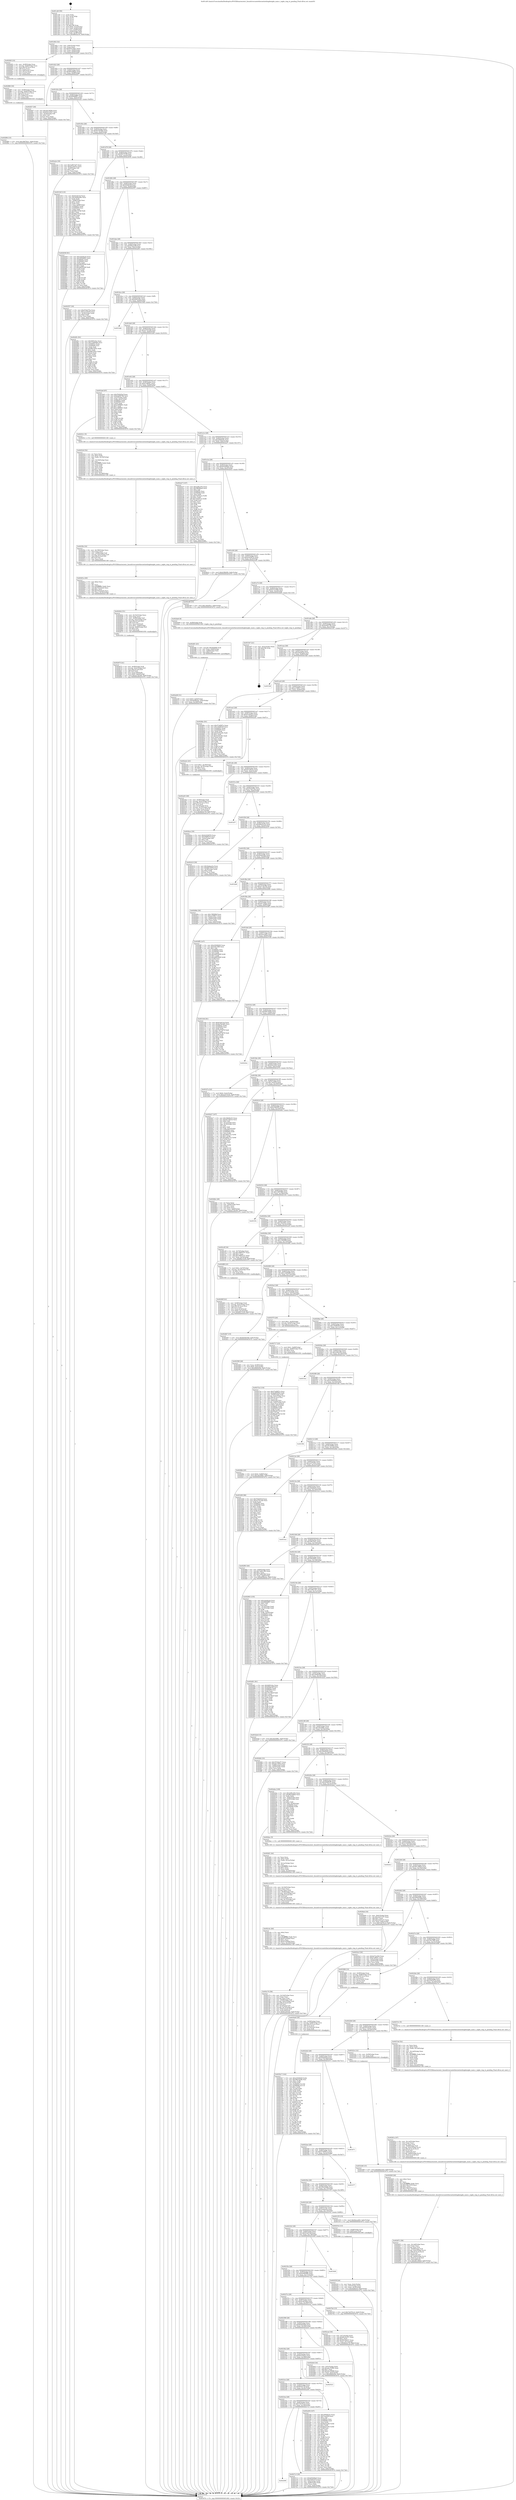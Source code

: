 digraph "0x401cd0" {
  label = "0x401cd0 (/mnt/c/Users/mathe/Desktop/tcc/POCII/binaries/extr_linuxdriversnetethernetintelixgbeixgbe_main.c_ixgbe_ring_tx_pending_Final-ollvm.out::main(0))"
  labelloc = "t"
  node[shape=record]

  Entry [label="",width=0.3,height=0.3,shape=circle,fillcolor=black,style=filled]
  "0x401d02" [label="{
     0x401d02 [32]\l
     | [instrs]\l
     &nbsp;&nbsp;0x401d02 \<+6\>: mov -0x8c(%rbp),%eax\l
     &nbsp;&nbsp;0x401d08 \<+2\>: mov %eax,%ecx\l
     &nbsp;&nbsp;0x401d0a \<+6\>: sub $0x835145b7,%ecx\l
     &nbsp;&nbsp;0x401d10 \<+6\>: mov %eax,-0x90(%rbp)\l
     &nbsp;&nbsp;0x401d16 \<+6\>: mov %ecx,-0x94(%rbp)\l
     &nbsp;&nbsp;0x401d1c \<+6\>: je 0000000000402f45 \<main+0x1275\>\l
  }"]
  "0x402f45" [label="{
     0x402f45 [33]\l
     | [instrs]\l
     &nbsp;&nbsp;0x402f45 \<+4\>: mov -0x58(%rbp),%rax\l
     &nbsp;&nbsp;0x402f49 \<+7\>: movslq -0x84(%rbp),%rcx\l
     &nbsp;&nbsp;0x402f50 \<+4\>: imul $0x18,%rcx,%rcx\l
     &nbsp;&nbsp;0x402f54 \<+3\>: add %rcx,%rax\l
     &nbsp;&nbsp;0x402f57 \<+4\>: mov 0x8(%rax),%rax\l
     &nbsp;&nbsp;0x402f5b \<+3\>: mov (%rax),%rax\l
     &nbsp;&nbsp;0x402f5e \<+3\>: mov %rax,%rdi\l
     &nbsp;&nbsp;0x402f61 \<+5\>: call 0000000000401030 \<free@plt\>\l
     | [calls]\l
     &nbsp;&nbsp;0x401030 \{1\} (unknown)\l
  }"]
  "0x401d22" [label="{
     0x401d22 [28]\l
     | [instrs]\l
     &nbsp;&nbsp;0x401d22 \<+5\>: jmp 0000000000401d27 \<main+0x57\>\l
     &nbsp;&nbsp;0x401d27 \<+6\>: mov -0x90(%rbp),%eax\l
     &nbsp;&nbsp;0x401d2d \<+5\>: sub $0x863a96d2,%eax\l
     &nbsp;&nbsp;0x401d32 \<+6\>: mov %eax,-0x98(%rbp)\l
     &nbsp;&nbsp;0x401d38 \<+6\>: je 0000000000402f27 \<main+0x1257\>\l
  }"]
  Exit [label="",width=0.3,height=0.3,shape=circle,fillcolor=black,style=filled,peripheries=2]
  "0x402f27" [label="{
     0x402f27 [30]\l
     | [instrs]\l
     &nbsp;&nbsp;0x402f27 \<+5\>: mov $0x291585f4,%eax\l
     &nbsp;&nbsp;0x402f2c \<+5\>: mov $0x835145b7,%ecx\l
     &nbsp;&nbsp;0x402f31 \<+3\>: mov -0x2d(%rbp),%dl\l
     &nbsp;&nbsp;0x402f34 \<+3\>: test $0x1,%dl\l
     &nbsp;&nbsp;0x402f37 \<+3\>: cmovne %ecx,%eax\l
     &nbsp;&nbsp;0x402f3a \<+6\>: mov %eax,-0x8c(%rbp)\l
     &nbsp;&nbsp;0x402f40 \<+5\>: jmp 000000000040347b \<main+0x17ab\>\l
  }"]
  "0x401d3e" [label="{
     0x401d3e [28]\l
     | [instrs]\l
     &nbsp;&nbsp;0x401d3e \<+5\>: jmp 0000000000401d43 \<main+0x73\>\l
     &nbsp;&nbsp;0x401d43 \<+6\>: mov -0x90(%rbp),%eax\l
     &nbsp;&nbsp;0x401d49 \<+5\>: sub $0x899d8f67,%eax\l
     &nbsp;&nbsp;0x401d4e \<+6\>: mov %eax,-0x9c(%rbp)\l
     &nbsp;&nbsp;0x401d54 \<+6\>: je 0000000000402a2e \<main+0xd5e\>\l
  }"]
  "0x403248" [label="{
     0x403248 [15]\l
     | [instrs]\l
     &nbsp;&nbsp;0x403248 \<+10\>: movl $0xfe6e33e5,-0x8c(%rbp)\l
     &nbsp;&nbsp;0x403252 \<+5\>: jmp 000000000040347b \<main+0x17ab\>\l
  }"]
  "0x402a2e" [label="{
     0x402a2e [30]\l
     | [instrs]\l
     &nbsp;&nbsp;0x402a2e \<+5\>: mov $0x3a8b7a07,%eax\l
     &nbsp;&nbsp;0x402a33 \<+5\>: mov $0xd1a4e910,%ecx\l
     &nbsp;&nbsp;0x402a38 \<+3\>: mov -0x2f(%rbp),%dl\l
     &nbsp;&nbsp;0x402a3b \<+3\>: test $0x1,%dl\l
     &nbsp;&nbsp;0x402a3e \<+3\>: cmovne %ecx,%eax\l
     &nbsp;&nbsp;0x402a41 \<+6\>: mov %eax,-0x8c(%rbp)\l
     &nbsp;&nbsp;0x402a47 \<+5\>: jmp 000000000040347b \<main+0x17ab\>\l
  }"]
  "0x401d5a" [label="{
     0x401d5a [28]\l
     | [instrs]\l
     &nbsp;&nbsp;0x401d5a \<+5\>: jmp 0000000000401d5f \<main+0x8f\>\l
     &nbsp;&nbsp;0x401d5f \<+6\>: mov -0x90(%rbp),%eax\l
     &nbsp;&nbsp;0x401d65 \<+5\>: sub $0x8a78c8d0,%eax\l
     &nbsp;&nbsp;0x401d6a \<+6\>: mov %eax,-0xa0(%rbp)\l
     &nbsp;&nbsp;0x401d70 \<+6\>: je 00000000004031bf \<main+0x14ef\>\l
  }"]
  "0x4030c7" [label="{
     0x4030c7 [142]\l
     | [instrs]\l
     &nbsp;&nbsp;0x4030c7 \<+5\>: mov $0x23049d29,%edx\l
     &nbsp;&nbsp;0x4030cc \<+5\>: mov $0x58b342db,%esi\l
     &nbsp;&nbsp;0x4030d1 \<+3\>: mov $0x1,%r8b\l
     &nbsp;&nbsp;0x4030d4 \<+3\>: xor %r9d,%r9d\l
     &nbsp;&nbsp;0x4030d7 \<+8\>: mov 0x40605c,%r10d\l
     &nbsp;&nbsp;0x4030df \<+8\>: mov 0x406060,%r11d\l
     &nbsp;&nbsp;0x4030e7 \<+4\>: sub $0x1,%r9d\l
     &nbsp;&nbsp;0x4030eb \<+3\>: mov %r10d,%ebx\l
     &nbsp;&nbsp;0x4030ee \<+3\>: add %r9d,%ebx\l
     &nbsp;&nbsp;0x4030f1 \<+4\>: imul %ebx,%r10d\l
     &nbsp;&nbsp;0x4030f5 \<+4\>: and $0x1,%r10d\l
     &nbsp;&nbsp;0x4030f9 \<+4\>: cmp $0x0,%r10d\l
     &nbsp;&nbsp;0x4030fd \<+4\>: sete %r14b\l
     &nbsp;&nbsp;0x403101 \<+4\>: cmp $0xa,%r11d\l
     &nbsp;&nbsp;0x403105 \<+4\>: setl %r15b\l
     &nbsp;&nbsp;0x403109 \<+3\>: mov %r14b,%r12b\l
     &nbsp;&nbsp;0x40310c \<+4\>: xor $0xff,%r12b\l
     &nbsp;&nbsp;0x403110 \<+3\>: mov %r15b,%r13b\l
     &nbsp;&nbsp;0x403113 \<+4\>: xor $0xff,%r13b\l
     &nbsp;&nbsp;0x403117 \<+4\>: xor $0x1,%r8b\l
     &nbsp;&nbsp;0x40311b \<+3\>: mov %r12b,%al\l
     &nbsp;&nbsp;0x40311e \<+2\>: and $0xff,%al\l
     &nbsp;&nbsp;0x403120 \<+3\>: and %r8b,%r14b\l
     &nbsp;&nbsp;0x403123 \<+3\>: mov %r13b,%cl\l
     &nbsp;&nbsp;0x403126 \<+3\>: and $0xff,%cl\l
     &nbsp;&nbsp;0x403129 \<+3\>: and %r8b,%r15b\l
     &nbsp;&nbsp;0x40312c \<+3\>: or %r14b,%al\l
     &nbsp;&nbsp;0x40312f \<+3\>: or %r15b,%cl\l
     &nbsp;&nbsp;0x403132 \<+2\>: xor %cl,%al\l
     &nbsp;&nbsp;0x403134 \<+3\>: or %r13b,%r12b\l
     &nbsp;&nbsp;0x403137 \<+4\>: xor $0xff,%r12b\l
     &nbsp;&nbsp;0x40313b \<+4\>: or $0x1,%r8b\l
     &nbsp;&nbsp;0x40313f \<+3\>: and %r8b,%r12b\l
     &nbsp;&nbsp;0x403142 \<+3\>: or %r12b,%al\l
     &nbsp;&nbsp;0x403145 \<+2\>: test $0x1,%al\l
     &nbsp;&nbsp;0x403147 \<+3\>: cmovne %esi,%edx\l
     &nbsp;&nbsp;0x40314a \<+6\>: mov %edx,-0x8c(%rbp)\l
     &nbsp;&nbsp;0x403150 \<+5\>: jmp 000000000040347b \<main+0x17ab\>\l
  }"]
  "0x4031bf" [label="{
     0x4031bf [110]\l
     | [instrs]\l
     &nbsp;&nbsp;0x4031bf \<+5\>: mov $0x63a915cf,%eax\l
     &nbsp;&nbsp;0x4031c4 \<+5\>: mov $0x3bd8209e,%ecx\l
     &nbsp;&nbsp;0x4031c9 \<+2\>: xor %edx,%edx\l
     &nbsp;&nbsp;0x4031cb \<+6\>: mov -0x88(%rbp),%esi\l
     &nbsp;&nbsp;0x4031d1 \<+3\>: sub $0x1,%edx\l
     &nbsp;&nbsp;0x4031d4 \<+2\>: sub %edx,%esi\l
     &nbsp;&nbsp;0x4031d6 \<+6\>: mov %esi,-0x88(%rbp)\l
     &nbsp;&nbsp;0x4031dc \<+7\>: mov 0x40605c,%edx\l
     &nbsp;&nbsp;0x4031e3 \<+7\>: mov 0x406060,%esi\l
     &nbsp;&nbsp;0x4031ea \<+2\>: mov %edx,%edi\l
     &nbsp;&nbsp;0x4031ec \<+6\>: sub $0x68e147dd,%edi\l
     &nbsp;&nbsp;0x4031f2 \<+3\>: sub $0x1,%edi\l
     &nbsp;&nbsp;0x4031f5 \<+6\>: add $0x68e147dd,%edi\l
     &nbsp;&nbsp;0x4031fb \<+3\>: imul %edi,%edx\l
     &nbsp;&nbsp;0x4031fe \<+3\>: and $0x1,%edx\l
     &nbsp;&nbsp;0x403201 \<+3\>: cmp $0x0,%edx\l
     &nbsp;&nbsp;0x403204 \<+4\>: sete %r8b\l
     &nbsp;&nbsp;0x403208 \<+3\>: cmp $0xa,%esi\l
     &nbsp;&nbsp;0x40320b \<+4\>: setl %r9b\l
     &nbsp;&nbsp;0x40320f \<+3\>: mov %r8b,%r10b\l
     &nbsp;&nbsp;0x403212 \<+3\>: and %r9b,%r10b\l
     &nbsp;&nbsp;0x403215 \<+3\>: xor %r9b,%r8b\l
     &nbsp;&nbsp;0x403218 \<+3\>: or %r8b,%r10b\l
     &nbsp;&nbsp;0x40321b \<+4\>: test $0x1,%r10b\l
     &nbsp;&nbsp;0x40321f \<+3\>: cmovne %ecx,%eax\l
     &nbsp;&nbsp;0x403222 \<+6\>: mov %eax,-0x8c(%rbp)\l
     &nbsp;&nbsp;0x403228 \<+5\>: jmp 000000000040347b \<main+0x17ab\>\l
  }"]
  "0x401d76" [label="{
     0x401d76 [28]\l
     | [instrs]\l
     &nbsp;&nbsp;0x401d76 \<+5\>: jmp 0000000000401d7b \<main+0xab\>\l
     &nbsp;&nbsp;0x401d7b \<+6\>: mov -0x90(%rbp),%eax\l
     &nbsp;&nbsp;0x401d81 \<+5\>: sub $0x8f27519f,%eax\l
     &nbsp;&nbsp;0x401d86 \<+6\>: mov %eax,-0xa4(%rbp)\l
     &nbsp;&nbsp;0x401d8c \<+6\>: je 0000000000402938 \<main+0xc68\>\l
  }"]
  "0x4030a9" [label="{
     0x4030a9 [30]\l
     | [instrs]\l
     &nbsp;&nbsp;0x4030a9 \<+4\>: mov -0x58(%rbp),%rax\l
     &nbsp;&nbsp;0x4030ad \<+7\>: movslq -0x88(%rbp),%rcx\l
     &nbsp;&nbsp;0x4030b4 \<+4\>: imul $0x18,%rcx,%rcx\l
     &nbsp;&nbsp;0x4030b8 \<+3\>: add %rcx,%rax\l
     &nbsp;&nbsp;0x4030bb \<+4\>: mov 0x10(%rax),%rax\l
     &nbsp;&nbsp;0x4030bf \<+3\>: mov %rax,%rdi\l
     &nbsp;&nbsp;0x4030c2 \<+5\>: call 0000000000401030 \<free@plt\>\l
     | [calls]\l
     &nbsp;&nbsp;0x401030 \{1\} (unknown)\l
  }"]
  "0x402938" [label="{
     0x402938 [91]\l
     | [instrs]\l
     &nbsp;&nbsp;0x402938 \<+5\>: mov $0xcb4e8a2d,%eax\l
     &nbsp;&nbsp;0x40293d \<+5\>: mov $0x3952fd52,%ecx\l
     &nbsp;&nbsp;0x402942 \<+7\>: mov 0x40605c,%edx\l
     &nbsp;&nbsp;0x402949 \<+7\>: mov 0x406060,%esi\l
     &nbsp;&nbsp;0x402950 \<+2\>: mov %edx,%edi\l
     &nbsp;&nbsp;0x402952 \<+6\>: add $0xeb6583dd,%edi\l
     &nbsp;&nbsp;0x402958 \<+3\>: sub $0x1,%edi\l
     &nbsp;&nbsp;0x40295b \<+6\>: sub $0xeb6583dd,%edi\l
     &nbsp;&nbsp;0x402961 \<+3\>: imul %edi,%edx\l
     &nbsp;&nbsp;0x402964 \<+3\>: and $0x1,%edx\l
     &nbsp;&nbsp;0x402967 \<+3\>: cmp $0x0,%edx\l
     &nbsp;&nbsp;0x40296a \<+4\>: sete %r8b\l
     &nbsp;&nbsp;0x40296e \<+3\>: cmp $0xa,%esi\l
     &nbsp;&nbsp;0x402971 \<+4\>: setl %r9b\l
     &nbsp;&nbsp;0x402975 \<+3\>: mov %r8b,%r10b\l
     &nbsp;&nbsp;0x402978 \<+3\>: and %r9b,%r10b\l
     &nbsp;&nbsp;0x40297b \<+3\>: xor %r9b,%r8b\l
     &nbsp;&nbsp;0x40297e \<+3\>: or %r8b,%r10b\l
     &nbsp;&nbsp;0x402981 \<+4\>: test $0x1,%r10b\l
     &nbsp;&nbsp;0x402985 \<+3\>: cmovne %ecx,%eax\l
     &nbsp;&nbsp;0x402988 \<+6\>: mov %eax,-0x8c(%rbp)\l
     &nbsp;&nbsp;0x40298e \<+5\>: jmp 000000000040347b \<main+0x17ab\>\l
  }"]
  "0x401d92" [label="{
     0x401d92 [28]\l
     | [instrs]\l
     &nbsp;&nbsp;0x401d92 \<+5\>: jmp 0000000000401d97 \<main+0xc7\>\l
     &nbsp;&nbsp;0x401d97 \<+6\>: mov -0x90(%rbp),%eax\l
     &nbsp;&nbsp;0x401d9d \<+5\>: sub $0x92b8cfcf,%eax\l
     &nbsp;&nbsp;0x401da2 \<+6\>: mov %eax,-0xa8(%rbp)\l
     &nbsp;&nbsp;0x401da8 \<+6\>: je 0000000000402557 \<main+0x887\>\l
  }"]
  "0x402f84" [label="{
     0x402f84 [15]\l
     | [instrs]\l
     &nbsp;&nbsp;0x402f84 \<+10\>: movl $0x3667faa1,-0x8c(%rbp)\l
     &nbsp;&nbsp;0x402f8e \<+5\>: jmp 000000000040347b \<main+0x17ab\>\l
  }"]
  "0x402557" [label="{
     0x402557 [30]\l
     | [instrs]\l
     &nbsp;&nbsp;0x402557 \<+5\>: mov $0xd7de470a,%eax\l
     &nbsp;&nbsp;0x40255c \<+5\>: mov $0x1e7e0e44,%ecx\l
     &nbsp;&nbsp;0x402561 \<+3\>: mov -0x34(%rbp),%edx\l
     &nbsp;&nbsp;0x402564 \<+3\>: cmp $0x0,%edx\l
     &nbsp;&nbsp;0x402567 \<+3\>: cmove %ecx,%eax\l
     &nbsp;&nbsp;0x40256a \<+6\>: mov %eax,-0x8c(%rbp)\l
     &nbsp;&nbsp;0x402570 \<+5\>: jmp 000000000040347b \<main+0x17ab\>\l
  }"]
  "0x401dae" [label="{
     0x401dae [28]\l
     | [instrs]\l
     &nbsp;&nbsp;0x401dae \<+5\>: jmp 0000000000401db3 \<main+0xe3\>\l
     &nbsp;&nbsp;0x401db3 \<+6\>: mov -0x90(%rbp),%eax\l
     &nbsp;&nbsp;0x401db9 \<+5\>: sub $0x95fa2a9f,%eax\l
     &nbsp;&nbsp;0x401dbe \<+6\>: mov %eax,-0xac(%rbp)\l
     &nbsp;&nbsp;0x401dc4 \<+6\>: je 0000000000402d5c \<main+0x108c\>\l
  }"]
  "0x402f66" [label="{
     0x402f66 [30]\l
     | [instrs]\l
     &nbsp;&nbsp;0x402f66 \<+4\>: mov -0x58(%rbp),%rax\l
     &nbsp;&nbsp;0x402f6a \<+7\>: movslq -0x84(%rbp),%rcx\l
     &nbsp;&nbsp;0x402f71 \<+4\>: imul $0x18,%rcx,%rcx\l
     &nbsp;&nbsp;0x402f75 \<+3\>: add %rcx,%rax\l
     &nbsp;&nbsp;0x402f78 \<+4\>: mov 0x8(%rax),%rax\l
     &nbsp;&nbsp;0x402f7c \<+3\>: mov %rax,%rdi\l
     &nbsp;&nbsp;0x402f7f \<+5\>: call 0000000000401030 \<free@plt\>\l
     | [calls]\l
     &nbsp;&nbsp;0x401030 \{1\} (unknown)\l
  }"]
  "0x402d5c" [label="{
     0x402d5c [91]\l
     | [instrs]\l
     &nbsp;&nbsp;0x402d5c \<+5\>: mov $0x9d93cfac,%eax\l
     &nbsp;&nbsp;0x402d61 \<+5\>: mov $0x1cb90dd0,%ecx\l
     &nbsp;&nbsp;0x402d66 \<+7\>: mov 0x40605c,%edx\l
     &nbsp;&nbsp;0x402d6d \<+7\>: mov 0x406060,%esi\l
     &nbsp;&nbsp;0x402d74 \<+2\>: mov %edx,%edi\l
     &nbsp;&nbsp;0x402d76 \<+6\>: add $0xf801b93c,%edi\l
     &nbsp;&nbsp;0x402d7c \<+3\>: sub $0x1,%edi\l
     &nbsp;&nbsp;0x402d7f \<+6\>: sub $0xf801b93c,%edi\l
     &nbsp;&nbsp;0x402d85 \<+3\>: imul %edi,%edx\l
     &nbsp;&nbsp;0x402d88 \<+3\>: and $0x1,%edx\l
     &nbsp;&nbsp;0x402d8b \<+3\>: cmp $0x0,%edx\l
     &nbsp;&nbsp;0x402d8e \<+4\>: sete %r8b\l
     &nbsp;&nbsp;0x402d92 \<+3\>: cmp $0xa,%esi\l
     &nbsp;&nbsp;0x402d95 \<+4\>: setl %r9b\l
     &nbsp;&nbsp;0x402d99 \<+3\>: mov %r8b,%r10b\l
     &nbsp;&nbsp;0x402d9c \<+3\>: and %r9b,%r10b\l
     &nbsp;&nbsp;0x402d9f \<+3\>: xor %r9b,%r8b\l
     &nbsp;&nbsp;0x402da2 \<+3\>: or %r8b,%r10b\l
     &nbsp;&nbsp;0x402da5 \<+4\>: test $0x1,%r10b\l
     &nbsp;&nbsp;0x402da9 \<+3\>: cmovne %ecx,%eax\l
     &nbsp;&nbsp;0x402dac \<+6\>: mov %eax,-0x8c(%rbp)\l
     &nbsp;&nbsp;0x402db2 \<+5\>: jmp 000000000040347b \<main+0x17ab\>\l
  }"]
  "0x401dca" [label="{
     0x401dca [28]\l
     | [instrs]\l
     &nbsp;&nbsp;0x401dca \<+5\>: jmp 0000000000401dcf \<main+0xff\>\l
     &nbsp;&nbsp;0x401dcf \<+6\>: mov -0x90(%rbp),%eax\l
     &nbsp;&nbsp;0x401dd5 \<+5\>: sub $0x9d93cfac,%eax\l
     &nbsp;&nbsp;0x401dda \<+6\>: mov %eax,-0xb0(%rbp)\l
     &nbsp;&nbsp;0x401de0 \<+6\>: je 00000000004033dd \<main+0x170d\>\l
  }"]
  "0x402e08" [label="{
     0x402e08 [31]\l
     | [instrs]\l
     &nbsp;&nbsp;0x402e08 \<+10\>: movl $0x0,-0x84(%rbp)\l
     &nbsp;&nbsp;0x402e12 \<+10\>: movl $0xa85fbc6a,-0x8c(%rbp)\l
     &nbsp;&nbsp;0x402e1c \<+6\>: mov %eax,-0x1b8(%rbp)\l
     &nbsp;&nbsp;0x402e22 \<+5\>: jmp 000000000040347b \<main+0x17ab\>\l
  }"]
  "0x4033dd" [label="{
     0x4033dd\l
  }", style=dashed]
  "0x401de6" [label="{
     0x401de6 [28]\l
     | [instrs]\l
     &nbsp;&nbsp;0x401de6 \<+5\>: jmp 0000000000401deb \<main+0x11b\>\l
     &nbsp;&nbsp;0x401deb \<+6\>: mov -0x90(%rbp),%eax\l
     &nbsp;&nbsp;0x401df1 \<+5\>: sub $0xa27912a8,%eax\l
     &nbsp;&nbsp;0x401df6 \<+6\>: mov %eax,-0xb4(%rbp)\l
     &nbsp;&nbsp;0x401dfc \<+6\>: je 00000000004032e6 \<main+0x1616\>\l
  }"]
  "0x402df1" [label="{
     0x402df1 [23]\l
     | [instrs]\l
     &nbsp;&nbsp;0x402df1 \<+10\>: movabs $0x4040b6,%rdi\l
     &nbsp;&nbsp;0x402dfb \<+3\>: mov %eax,-0x80(%rbp)\l
     &nbsp;&nbsp;0x402dfe \<+3\>: mov -0x80(%rbp),%esi\l
     &nbsp;&nbsp;0x402e01 \<+2\>: mov $0x0,%al\l
     &nbsp;&nbsp;0x402e03 \<+5\>: call 0000000000401040 \<printf@plt\>\l
     | [calls]\l
     &nbsp;&nbsp;0x401040 \{1\} (unknown)\l
  }"]
  "0x4032e6" [label="{
     0x4032e6 [97]\l
     | [instrs]\l
     &nbsp;&nbsp;0x4032e6 \<+5\>: mov $0x55d445af,%eax\l
     &nbsp;&nbsp;0x4032eb \<+5\>: mov $0xbab90766,%ecx\l
     &nbsp;&nbsp;0x4032f0 \<+3\>: mov -0x3c(%rbp),%edx\l
     &nbsp;&nbsp;0x4032f3 \<+3\>: mov %edx,-0x2c(%rbp)\l
     &nbsp;&nbsp;0x4032f6 \<+7\>: mov 0x40605c,%edx\l
     &nbsp;&nbsp;0x4032fd \<+7\>: mov 0x406060,%esi\l
     &nbsp;&nbsp;0x403304 \<+2\>: mov %edx,%edi\l
     &nbsp;&nbsp;0x403306 \<+6\>: sub $0xe1866601,%edi\l
     &nbsp;&nbsp;0x40330c \<+3\>: sub $0x1,%edi\l
     &nbsp;&nbsp;0x40330f \<+6\>: add $0xe1866601,%edi\l
     &nbsp;&nbsp;0x403315 \<+3\>: imul %edi,%edx\l
     &nbsp;&nbsp;0x403318 \<+3\>: and $0x1,%edx\l
     &nbsp;&nbsp;0x40331b \<+3\>: cmp $0x0,%edx\l
     &nbsp;&nbsp;0x40331e \<+4\>: sete %r8b\l
     &nbsp;&nbsp;0x403322 \<+3\>: cmp $0xa,%esi\l
     &nbsp;&nbsp;0x403325 \<+4\>: setl %r9b\l
     &nbsp;&nbsp;0x403329 \<+3\>: mov %r8b,%r10b\l
     &nbsp;&nbsp;0x40332c \<+3\>: and %r9b,%r10b\l
     &nbsp;&nbsp;0x40332f \<+3\>: xor %r9b,%r8b\l
     &nbsp;&nbsp;0x403332 \<+3\>: or %r8b,%r10b\l
     &nbsp;&nbsp;0x403335 \<+4\>: test $0x1,%r10b\l
     &nbsp;&nbsp;0x403339 \<+3\>: cmovne %ecx,%eax\l
     &nbsp;&nbsp;0x40333c \<+6\>: mov %eax,-0x8c(%rbp)\l
     &nbsp;&nbsp;0x403342 \<+5\>: jmp 000000000040347b \<main+0x17ab\>\l
  }"]
  "0x401e02" [label="{
     0x401e02 [28]\l
     | [instrs]\l
     &nbsp;&nbsp;0x401e02 \<+5\>: jmp 0000000000401e07 \<main+0x137\>\l
     &nbsp;&nbsp;0x401e07 \<+6\>: mov -0x90(%rbp),%eax\l
     &nbsp;&nbsp;0x401e0d \<+5\>: sub $0xa7aff3b1,%eax\l
     &nbsp;&nbsp;0x401e12 \<+6\>: mov %eax,-0xb8(%rbp)\l
     &nbsp;&nbsp;0x401e18 \<+6\>: je 00000000004025c1 \<main+0x8f1\>\l
  }"]
  "0x402c74" [label="{
     0x402c74 [58]\l
     | [instrs]\l
     &nbsp;&nbsp;0x402c74 \<+6\>: mov -0x1b4(%rbp),%ecx\l
     &nbsp;&nbsp;0x402c7a \<+3\>: imul %eax,%ecx\l
     &nbsp;&nbsp;0x402c7d \<+3\>: movslq %ecx,%rdi\l
     &nbsp;&nbsp;0x402c80 \<+4\>: mov -0x58(%rbp),%r8\l
     &nbsp;&nbsp;0x402c84 \<+4\>: movslq -0x5c(%rbp),%r9\l
     &nbsp;&nbsp;0x402c88 \<+4\>: imul $0x18,%r9,%r9\l
     &nbsp;&nbsp;0x402c8c \<+3\>: add %r9,%r8\l
     &nbsp;&nbsp;0x402c8f \<+4\>: mov 0x10(%r8),%r8\l
     &nbsp;&nbsp;0x402c93 \<+4\>: movslq -0x74(%rbp),%r9\l
     &nbsp;&nbsp;0x402c97 \<+4\>: mov (%r8,%r9,8),%r8\l
     &nbsp;&nbsp;0x402c9b \<+4\>: mov %rdi,0x8(%r8)\l
     &nbsp;&nbsp;0x402c9f \<+10\>: movl $0x6ca834ab,-0x8c(%rbp)\l
     &nbsp;&nbsp;0x402ca9 \<+5\>: jmp 000000000040347b \<main+0x17ab\>\l
  }"]
  "0x4025c1" [label="{
     0x4025c1 [5]\l
     | [instrs]\l
     &nbsp;&nbsp;0x4025c1 \<+5\>: call 0000000000401160 \<next_i\>\l
     | [calls]\l
     &nbsp;&nbsp;0x401160 \{1\} (/mnt/c/Users/mathe/Desktop/tcc/POCII/binaries/extr_linuxdriversnetethernetintelixgbeixgbe_main.c_ixgbe_ring_tx_pending_Final-ollvm.out::next_i)\l
  }"]
  "0x401e1e" [label="{
     0x401e1e [28]\l
     | [instrs]\l
     &nbsp;&nbsp;0x401e1e \<+5\>: jmp 0000000000401e23 \<main+0x153\>\l
     &nbsp;&nbsp;0x401e23 \<+6\>: mov -0x90(%rbp),%eax\l
     &nbsp;&nbsp;0x401e29 \<+5\>: sub $0xa85fbc6a,%eax\l
     &nbsp;&nbsp;0x401e2e \<+6\>: mov %eax,-0xbc(%rbp)\l
     &nbsp;&nbsp;0x401e34 \<+6\>: je 0000000000402e27 \<main+0x1157\>\l
  }"]
  "0x402c4c" [label="{
     0x402c4c [40]\l
     | [instrs]\l
     &nbsp;&nbsp;0x402c4c \<+5\>: mov $0x2,%ecx\l
     &nbsp;&nbsp;0x402c51 \<+1\>: cltd\l
     &nbsp;&nbsp;0x402c52 \<+2\>: idiv %ecx\l
     &nbsp;&nbsp;0x402c54 \<+6\>: imul $0xfffffffe,%edx,%ecx\l
     &nbsp;&nbsp;0x402c5a \<+6\>: add $0x97a509ad,%ecx\l
     &nbsp;&nbsp;0x402c60 \<+3\>: add $0x1,%ecx\l
     &nbsp;&nbsp;0x402c63 \<+6\>: sub $0x97a509ad,%ecx\l
     &nbsp;&nbsp;0x402c69 \<+6\>: mov %ecx,-0x1b4(%rbp)\l
     &nbsp;&nbsp;0x402c6f \<+5\>: call 0000000000401160 \<next_i\>\l
     | [calls]\l
     &nbsp;&nbsp;0x401160 \{1\} (/mnt/c/Users/mathe/Desktop/tcc/POCII/binaries/extr_linuxdriversnetethernetintelixgbeixgbe_main.c_ixgbe_ring_tx_pending_Final-ollvm.out::next_i)\l
  }"]
  "0x402e27" [label="{
     0x402e27 [147]\l
     | [instrs]\l
     &nbsp;&nbsp;0x402e27 \<+5\>: mov $0x22fbc202,%eax\l
     &nbsp;&nbsp;0x402e2c \<+5\>: mov $0x3fb084ed,%ecx\l
     &nbsp;&nbsp;0x402e31 \<+2\>: mov $0x1,%dl\l
     &nbsp;&nbsp;0x402e33 \<+7\>: mov 0x40605c,%esi\l
     &nbsp;&nbsp;0x402e3a \<+7\>: mov 0x406060,%edi\l
     &nbsp;&nbsp;0x402e41 \<+3\>: mov %esi,%r8d\l
     &nbsp;&nbsp;0x402e44 \<+7\>: sub $0x74455cce,%r8d\l
     &nbsp;&nbsp;0x402e4b \<+4\>: sub $0x1,%r8d\l
     &nbsp;&nbsp;0x402e4f \<+7\>: add $0x74455cce,%r8d\l
     &nbsp;&nbsp;0x402e56 \<+4\>: imul %r8d,%esi\l
     &nbsp;&nbsp;0x402e5a \<+3\>: and $0x1,%esi\l
     &nbsp;&nbsp;0x402e5d \<+3\>: cmp $0x0,%esi\l
     &nbsp;&nbsp;0x402e60 \<+4\>: sete %r9b\l
     &nbsp;&nbsp;0x402e64 \<+3\>: cmp $0xa,%edi\l
     &nbsp;&nbsp;0x402e67 \<+4\>: setl %r10b\l
     &nbsp;&nbsp;0x402e6b \<+3\>: mov %r9b,%r11b\l
     &nbsp;&nbsp;0x402e6e \<+4\>: xor $0xff,%r11b\l
     &nbsp;&nbsp;0x402e72 \<+3\>: mov %r10b,%bl\l
     &nbsp;&nbsp;0x402e75 \<+3\>: xor $0xff,%bl\l
     &nbsp;&nbsp;0x402e78 \<+3\>: xor $0x0,%dl\l
     &nbsp;&nbsp;0x402e7b \<+3\>: mov %r11b,%r14b\l
     &nbsp;&nbsp;0x402e7e \<+4\>: and $0x0,%r14b\l
     &nbsp;&nbsp;0x402e82 \<+3\>: and %dl,%r9b\l
     &nbsp;&nbsp;0x402e85 \<+3\>: mov %bl,%r15b\l
     &nbsp;&nbsp;0x402e88 \<+4\>: and $0x0,%r15b\l
     &nbsp;&nbsp;0x402e8c \<+3\>: and %dl,%r10b\l
     &nbsp;&nbsp;0x402e8f \<+3\>: or %r9b,%r14b\l
     &nbsp;&nbsp;0x402e92 \<+3\>: or %r10b,%r15b\l
     &nbsp;&nbsp;0x402e95 \<+3\>: xor %r15b,%r14b\l
     &nbsp;&nbsp;0x402e98 \<+3\>: or %bl,%r11b\l
     &nbsp;&nbsp;0x402e9b \<+4\>: xor $0xff,%r11b\l
     &nbsp;&nbsp;0x402e9f \<+3\>: or $0x0,%dl\l
     &nbsp;&nbsp;0x402ea2 \<+3\>: and %dl,%r11b\l
     &nbsp;&nbsp;0x402ea5 \<+3\>: or %r11b,%r14b\l
     &nbsp;&nbsp;0x402ea8 \<+4\>: test $0x1,%r14b\l
     &nbsp;&nbsp;0x402eac \<+3\>: cmovne %ecx,%eax\l
     &nbsp;&nbsp;0x402eaf \<+6\>: mov %eax,-0x8c(%rbp)\l
     &nbsp;&nbsp;0x402eb5 \<+5\>: jmp 000000000040347b \<main+0x17ab\>\l
  }"]
  "0x401e3a" [label="{
     0x401e3a [28]\l
     | [instrs]\l
     &nbsp;&nbsp;0x401e3a \<+5\>: jmp 0000000000401e3f \<main+0x16f\>\l
     &nbsp;&nbsp;0x401e3f \<+6\>: mov -0x90(%rbp),%eax\l
     &nbsp;&nbsp;0x401e45 \<+5\>: sub $0xb05406e0,%eax\l
     &nbsp;&nbsp;0x401e4a \<+6\>: mov %eax,-0xc0(%rbp)\l
     &nbsp;&nbsp;0x401e50 \<+6\>: je 00000000004028cd \<main+0xbfd\>\l
  }"]
  "0x402c1d" [label="{
     0x402c1d [47]\l
     | [instrs]\l
     &nbsp;&nbsp;0x402c1d \<+6\>: mov -0x1b0(%rbp),%ecx\l
     &nbsp;&nbsp;0x402c23 \<+3\>: imul %eax,%ecx\l
     &nbsp;&nbsp;0x402c26 \<+3\>: movslq %ecx,%rdi\l
     &nbsp;&nbsp;0x402c29 \<+4\>: mov -0x58(%rbp),%r8\l
     &nbsp;&nbsp;0x402c2d \<+4\>: movslq -0x5c(%rbp),%r9\l
     &nbsp;&nbsp;0x402c31 \<+4\>: imul $0x18,%r9,%r9\l
     &nbsp;&nbsp;0x402c35 \<+3\>: add %r9,%r8\l
     &nbsp;&nbsp;0x402c38 \<+4\>: mov 0x10(%r8),%r8\l
     &nbsp;&nbsp;0x402c3c \<+4\>: movslq -0x74(%rbp),%r9\l
     &nbsp;&nbsp;0x402c40 \<+4\>: mov (%r8,%r9,8),%r8\l
     &nbsp;&nbsp;0x402c44 \<+3\>: mov %rdi,(%r8)\l
     &nbsp;&nbsp;0x402c47 \<+5\>: call 0000000000401160 \<next_i\>\l
     | [calls]\l
     &nbsp;&nbsp;0x401160 \{1\} (/mnt/c/Users/mathe/Desktop/tcc/POCII/binaries/extr_linuxdriversnetethernetintelixgbeixgbe_main.c_ixgbe_ring_tx_pending_Final-ollvm.out::next_i)\l
  }"]
  "0x4028cd" [label="{
     0x4028cd [15]\l
     | [instrs]\l
     &nbsp;&nbsp;0x4028cd \<+10\>: movl $0xb39b009,-0x8c(%rbp)\l
     &nbsp;&nbsp;0x4028d7 \<+5\>: jmp 000000000040347b \<main+0x17ab\>\l
  }"]
  "0x401e56" [label="{
     0x401e56 [28]\l
     | [instrs]\l
     &nbsp;&nbsp;0x401e56 \<+5\>: jmp 0000000000401e5b \<main+0x18b\>\l
     &nbsp;&nbsp;0x401e5b \<+6\>: mov -0x90(%rbp),%eax\l
     &nbsp;&nbsp;0x401e61 \<+5\>: sub $0xb2204876,%eax\l
     &nbsp;&nbsp;0x401e66 \<+6\>: mov %eax,-0xc4(%rbp)\l
     &nbsp;&nbsp;0x401e6c \<+6\>: je 0000000000402cd0 \<main+0x1000\>\l
  }"]
  "0x402bf1" [label="{
     0x402bf1 [44]\l
     | [instrs]\l
     &nbsp;&nbsp;0x402bf1 \<+2\>: xor %ecx,%ecx\l
     &nbsp;&nbsp;0x402bf3 \<+5\>: mov $0x2,%edx\l
     &nbsp;&nbsp;0x402bf8 \<+6\>: mov %edx,-0x1ac(%rbp)\l
     &nbsp;&nbsp;0x402bfe \<+1\>: cltd\l
     &nbsp;&nbsp;0x402bff \<+6\>: mov -0x1ac(%rbp),%esi\l
     &nbsp;&nbsp;0x402c05 \<+2\>: idiv %esi\l
     &nbsp;&nbsp;0x402c07 \<+6\>: imul $0xfffffffe,%edx,%edx\l
     &nbsp;&nbsp;0x402c0d \<+3\>: sub $0x1,%ecx\l
     &nbsp;&nbsp;0x402c10 \<+2\>: sub %ecx,%edx\l
     &nbsp;&nbsp;0x402c12 \<+6\>: mov %edx,-0x1b0(%rbp)\l
     &nbsp;&nbsp;0x402c18 \<+5\>: call 0000000000401160 \<next_i\>\l
     | [calls]\l
     &nbsp;&nbsp;0x401160 \{1\} (/mnt/c/Users/mathe/Desktop/tcc/POCII/binaries/extr_linuxdriversnetethernetintelixgbeixgbe_main.c_ixgbe_ring_tx_pending_Final-ollvm.out::next_i)\l
  }"]
  "0x402cd0" [label="{
     0x402cd0 [15]\l
     | [instrs]\l
     &nbsp;&nbsp;0x402cd0 \<+10\>: movl $0x146c85cc,-0x8c(%rbp)\l
     &nbsp;&nbsp;0x402cda \<+5\>: jmp 000000000040347b \<main+0x17ab\>\l
  }"]
  "0x401e72" [label="{
     0x401e72 [28]\l
     | [instrs]\l
     &nbsp;&nbsp;0x401e72 \<+5\>: jmp 0000000000401e77 \<main+0x1a7\>\l
     &nbsp;&nbsp;0x401e77 \<+6\>: mov -0x90(%rbp),%eax\l
     &nbsp;&nbsp;0x401e7d \<+5\>: sub $0xb272c940,%eax\l
     &nbsp;&nbsp;0x401e82 \<+6\>: mov %eax,-0xc8(%rbp)\l
     &nbsp;&nbsp;0x401e88 \<+6\>: je 0000000000402de8 \<main+0x1118\>\l
  }"]
  "0x402a63" [label="{
     0x402a63 [49]\l
     | [instrs]\l
     &nbsp;&nbsp;0x402a63 \<+4\>: mov -0x58(%rbp),%rdi\l
     &nbsp;&nbsp;0x402a67 \<+4\>: movslq -0x5c(%rbp),%rcx\l
     &nbsp;&nbsp;0x402a6b \<+4\>: imul $0x18,%rcx,%rcx\l
     &nbsp;&nbsp;0x402a6f \<+3\>: add %rcx,%rdi\l
     &nbsp;&nbsp;0x402a72 \<+4\>: mov 0x10(%rdi),%rcx\l
     &nbsp;&nbsp;0x402a76 \<+4\>: movslq -0x74(%rbp),%rdi\l
     &nbsp;&nbsp;0x402a7a \<+4\>: mov %rax,(%rcx,%rdi,8)\l
     &nbsp;&nbsp;0x402a7e \<+7\>: movl $0x0,-0x7c(%rbp)\l
     &nbsp;&nbsp;0x402a85 \<+10\>: movl $0x6fa5e75f,-0x8c(%rbp)\l
     &nbsp;&nbsp;0x402a8f \<+5\>: jmp 000000000040347b \<main+0x17ab\>\l
  }"]
  "0x402de8" [label="{
     0x402de8 [9]\l
     | [instrs]\l
     &nbsp;&nbsp;0x402de8 \<+4\>: mov -0x58(%rbp),%rdi\l
     &nbsp;&nbsp;0x402dec \<+5\>: call 0000000000401400 \<ixgbe_ring_tx_pending\>\l
     | [calls]\l
     &nbsp;&nbsp;0x401400 \{1\} (/mnt/c/Users/mathe/Desktop/tcc/POCII/binaries/extr_linuxdriversnetethernetintelixgbeixgbe_main.c_ixgbe_ring_tx_pending_Final-ollvm.out::ixgbe_ring_tx_pending)\l
  }"]
  "0x401e8e" [label="{
     0x401e8e [28]\l
     | [instrs]\l
     &nbsp;&nbsp;0x401e8e \<+5\>: jmp 0000000000401e93 \<main+0x1c3\>\l
     &nbsp;&nbsp;0x401e93 \<+6\>: mov -0x90(%rbp),%eax\l
     &nbsp;&nbsp;0x401e99 \<+5\>: sub $0xbab90766,%eax\l
     &nbsp;&nbsp;0x401e9e \<+6\>: mov %eax,-0xcc(%rbp)\l
     &nbsp;&nbsp;0x401ea4 \<+6\>: je 0000000000403347 \<main+0x1677\>\l
  }"]
  "0x40290f" [label="{
     0x40290f [41]\l
     | [instrs]\l
     &nbsp;&nbsp;0x40290f \<+4\>: mov -0x58(%rbp),%rdi\l
     &nbsp;&nbsp;0x402913 \<+4\>: movslq -0x5c(%rbp),%rcx\l
     &nbsp;&nbsp;0x402917 \<+4\>: imul $0x18,%rcx,%rcx\l
     &nbsp;&nbsp;0x40291b \<+3\>: add %rcx,%rdi\l
     &nbsp;&nbsp;0x40291e \<+4\>: mov %rax,0x10(%rdi)\l
     &nbsp;&nbsp;0x402922 \<+7\>: movl $0x0,-0x74(%rbp)\l
     &nbsp;&nbsp;0x402929 \<+10\>: movl $0x8f27519f,-0x8c(%rbp)\l
     &nbsp;&nbsp;0x402933 \<+5\>: jmp 000000000040347b \<main+0x17ab\>\l
  }"]
  "0x403347" [label="{
     0x403347 [21]\l
     | [instrs]\l
     &nbsp;&nbsp;0x403347 \<+3\>: mov -0x2c(%rbp),%eax\l
     &nbsp;&nbsp;0x40334a \<+7\>: add $0x198,%rsp\l
     &nbsp;&nbsp;0x403351 \<+1\>: pop %rbx\l
     &nbsp;&nbsp;0x403352 \<+2\>: pop %r12\l
     &nbsp;&nbsp;0x403354 \<+2\>: pop %r13\l
     &nbsp;&nbsp;0x403356 \<+2\>: pop %r14\l
     &nbsp;&nbsp;0x403358 \<+2\>: pop %r15\l
     &nbsp;&nbsp;0x40335a \<+1\>: pop %rbp\l
     &nbsp;&nbsp;0x40335b \<+1\>: ret\l
  }"]
  "0x401eaa" [label="{
     0x401eaa [28]\l
     | [instrs]\l
     &nbsp;&nbsp;0x401eaa \<+5\>: jmp 0000000000401eaf \<main+0x1df\>\l
     &nbsp;&nbsp;0x401eaf \<+6\>: mov -0x90(%rbp),%eax\l
     &nbsp;&nbsp;0x401eb5 \<+5\>: sub $0xcb4e8a2d,%eax\l
     &nbsp;&nbsp;0x401eba \<+6\>: mov %eax,-0xd0(%rbp)\l
     &nbsp;&nbsp;0x401ec0 \<+6\>: je 00000000004033bf \<main+0x16ef\>\l
  }"]
  "0x402871" [label="{
     0x402871 [58]\l
     | [instrs]\l
     &nbsp;&nbsp;0x402871 \<+6\>: mov -0x1a8(%rbp),%ecx\l
     &nbsp;&nbsp;0x402877 \<+3\>: imul %eax,%ecx\l
     &nbsp;&nbsp;0x40287a \<+3\>: movslq %ecx,%r8\l
     &nbsp;&nbsp;0x40287d \<+4\>: mov -0x58(%rbp),%r9\l
     &nbsp;&nbsp;0x402881 \<+4\>: movslq -0x5c(%rbp),%r10\l
     &nbsp;&nbsp;0x402885 \<+4\>: imul $0x18,%r10,%r10\l
     &nbsp;&nbsp;0x402889 \<+3\>: add %r10,%r9\l
     &nbsp;&nbsp;0x40288c \<+4\>: mov 0x8(%r9),%r9\l
     &nbsp;&nbsp;0x402890 \<+4\>: movslq -0x64(%rbp),%r10\l
     &nbsp;&nbsp;0x402894 \<+4\>: mov (%r9,%r10,8),%r9\l
     &nbsp;&nbsp;0x402898 \<+4\>: mov %r8,0x8(%r9)\l
     &nbsp;&nbsp;0x40289c \<+10\>: movl $0x481398e0,-0x8c(%rbp)\l
     &nbsp;&nbsp;0x4028a6 \<+5\>: jmp 000000000040347b \<main+0x17ab\>\l
  }"]
  "0x4033bf" [label="{
     0x4033bf\l
  }", style=dashed]
  "0x401ec6" [label="{
     0x401ec6 [28]\l
     | [instrs]\l
     &nbsp;&nbsp;0x401ec6 \<+5\>: jmp 0000000000401ecb \<main+0x1fb\>\l
     &nbsp;&nbsp;0x401ecb \<+6\>: mov -0x90(%rbp),%eax\l
     &nbsp;&nbsp;0x401ed1 \<+5\>: sub $0xce76f8c7,%eax\l
     &nbsp;&nbsp;0x401ed6 \<+6\>: mov %eax,-0xd4(%rbp)\l
     &nbsp;&nbsp;0x401edc \<+6\>: je 00000000004026bc \<main+0x9ec\>\l
  }"]
  "0x402849" [label="{
     0x402849 [40]\l
     | [instrs]\l
     &nbsp;&nbsp;0x402849 \<+5\>: mov $0x2,%ecx\l
     &nbsp;&nbsp;0x40284e \<+1\>: cltd\l
     &nbsp;&nbsp;0x40284f \<+2\>: idiv %ecx\l
     &nbsp;&nbsp;0x402851 \<+6\>: imul $0xfffffffe,%edx,%ecx\l
     &nbsp;&nbsp;0x402857 \<+6\>: sub $0x158a1679,%ecx\l
     &nbsp;&nbsp;0x40285d \<+3\>: add $0x1,%ecx\l
     &nbsp;&nbsp;0x402860 \<+6\>: add $0x158a1679,%ecx\l
     &nbsp;&nbsp;0x402866 \<+6\>: mov %ecx,-0x1a8(%rbp)\l
     &nbsp;&nbsp;0x40286c \<+5\>: call 0000000000401160 \<next_i\>\l
     | [calls]\l
     &nbsp;&nbsp;0x401160 \{1\} (/mnt/c/Users/mathe/Desktop/tcc/POCII/binaries/extr_linuxdriversnetethernetintelixgbeixgbe_main.c_ixgbe_ring_tx_pending_Final-ollvm.out::next_i)\l
  }"]
  "0x4026bc" [label="{
     0x4026bc [91]\l
     | [instrs]\l
     &nbsp;&nbsp;0x4026bc \<+5\>: mov $0x57e6997a,%eax\l
     &nbsp;&nbsp;0x4026c1 \<+5\>: mov $0x1f408036,%ecx\l
     &nbsp;&nbsp;0x4026c6 \<+7\>: mov 0x40605c,%edx\l
     &nbsp;&nbsp;0x4026cd \<+7\>: mov 0x406060,%esi\l
     &nbsp;&nbsp;0x4026d4 \<+2\>: mov %edx,%edi\l
     &nbsp;&nbsp;0x4026d6 \<+6\>: add $0x4330c29c,%edi\l
     &nbsp;&nbsp;0x4026dc \<+3\>: sub $0x1,%edi\l
     &nbsp;&nbsp;0x4026df \<+6\>: sub $0x4330c29c,%edi\l
     &nbsp;&nbsp;0x4026e5 \<+3\>: imul %edi,%edx\l
     &nbsp;&nbsp;0x4026e8 \<+3\>: and $0x1,%edx\l
     &nbsp;&nbsp;0x4026eb \<+3\>: cmp $0x0,%edx\l
     &nbsp;&nbsp;0x4026ee \<+4\>: sete %r8b\l
     &nbsp;&nbsp;0x4026f2 \<+3\>: cmp $0xa,%esi\l
     &nbsp;&nbsp;0x4026f5 \<+4\>: setl %r9b\l
     &nbsp;&nbsp;0x4026f9 \<+3\>: mov %r8b,%r10b\l
     &nbsp;&nbsp;0x4026fc \<+3\>: and %r9b,%r10b\l
     &nbsp;&nbsp;0x4026ff \<+3\>: xor %r9b,%r8b\l
     &nbsp;&nbsp;0x402702 \<+3\>: or %r8b,%r10b\l
     &nbsp;&nbsp;0x402705 \<+4\>: test $0x1,%r10b\l
     &nbsp;&nbsp;0x402709 \<+3\>: cmovne %ecx,%eax\l
     &nbsp;&nbsp;0x40270c \<+6\>: mov %eax,-0x8c(%rbp)\l
     &nbsp;&nbsp;0x402712 \<+5\>: jmp 000000000040347b \<main+0x17ab\>\l
  }"]
  "0x401ee2" [label="{
     0x401ee2 [28]\l
     | [instrs]\l
     &nbsp;&nbsp;0x401ee2 \<+5\>: jmp 0000000000401ee7 \<main+0x217\>\l
     &nbsp;&nbsp;0x401ee7 \<+6\>: mov -0x90(%rbp),%eax\l
     &nbsp;&nbsp;0x401eed \<+5\>: sub $0xd1a4e910,%eax\l
     &nbsp;&nbsp;0x401ef2 \<+6\>: mov %eax,-0xd8(%rbp)\l
     &nbsp;&nbsp;0x401ef8 \<+6\>: je 0000000000402a4c \<main+0xd7c\>\l
  }"]
  "0x40281a" [label="{
     0x40281a [47]\l
     | [instrs]\l
     &nbsp;&nbsp;0x40281a \<+6\>: mov -0x1a4(%rbp),%ecx\l
     &nbsp;&nbsp;0x402820 \<+3\>: imul %eax,%ecx\l
     &nbsp;&nbsp;0x402823 \<+3\>: movslq %ecx,%r8\l
     &nbsp;&nbsp;0x402826 \<+4\>: mov -0x58(%rbp),%r9\l
     &nbsp;&nbsp;0x40282a \<+4\>: movslq -0x5c(%rbp),%r10\l
     &nbsp;&nbsp;0x40282e \<+4\>: imul $0x18,%r10,%r10\l
     &nbsp;&nbsp;0x402832 \<+3\>: add %r10,%r9\l
     &nbsp;&nbsp;0x402835 \<+4\>: mov 0x8(%r9),%r9\l
     &nbsp;&nbsp;0x402839 \<+4\>: movslq -0x64(%rbp),%r10\l
     &nbsp;&nbsp;0x40283d \<+4\>: mov (%r9,%r10,8),%r9\l
     &nbsp;&nbsp;0x402841 \<+3\>: mov %r8,(%r9)\l
     &nbsp;&nbsp;0x402844 \<+5\>: call 0000000000401160 \<next_i\>\l
     | [calls]\l
     &nbsp;&nbsp;0x401160 \{1\} (/mnt/c/Users/mathe/Desktop/tcc/POCII/binaries/extr_linuxdriversnetethernetintelixgbeixgbe_main.c_ixgbe_ring_tx_pending_Final-ollvm.out::next_i)\l
  }"]
  "0x402a4c" [label="{
     0x402a4c [23]\l
     | [instrs]\l
     &nbsp;&nbsp;0x402a4c \<+7\>: movl $0x1,-0x78(%rbp)\l
     &nbsp;&nbsp;0x402a53 \<+4\>: movslq -0x78(%rbp),%rax\l
     &nbsp;&nbsp;0x402a57 \<+4\>: shl $0x4,%rax\l
     &nbsp;&nbsp;0x402a5b \<+3\>: mov %rax,%rdi\l
     &nbsp;&nbsp;0x402a5e \<+5\>: call 0000000000401050 \<malloc@plt\>\l
     | [calls]\l
     &nbsp;&nbsp;0x401050 \{1\} (unknown)\l
  }"]
  "0x401efe" [label="{
     0x401efe [28]\l
     | [instrs]\l
     &nbsp;&nbsp;0x401efe \<+5\>: jmp 0000000000401f03 \<main+0x233\>\l
     &nbsp;&nbsp;0x401f03 \<+6\>: mov -0x90(%rbp),%eax\l
     &nbsp;&nbsp;0x401f09 \<+5\>: sub $0xd2728e1b,%eax\l
     &nbsp;&nbsp;0x401f0e \<+6\>: mov %eax,-0xdc(%rbp)\l
     &nbsp;&nbsp;0x401f14 \<+6\>: je 0000000000402bce \<main+0xefe\>\l
  }"]
  "0x4027e6" [label="{
     0x4027e6 [52]\l
     | [instrs]\l
     &nbsp;&nbsp;0x4027e6 \<+2\>: xor %ecx,%ecx\l
     &nbsp;&nbsp;0x4027e8 \<+5\>: mov $0x2,%edx\l
     &nbsp;&nbsp;0x4027ed \<+6\>: mov %edx,-0x1a0(%rbp)\l
     &nbsp;&nbsp;0x4027f3 \<+1\>: cltd\l
     &nbsp;&nbsp;0x4027f4 \<+6\>: mov -0x1a0(%rbp),%esi\l
     &nbsp;&nbsp;0x4027fa \<+2\>: idiv %esi\l
     &nbsp;&nbsp;0x4027fc \<+6\>: imul $0xfffffffe,%edx,%edx\l
     &nbsp;&nbsp;0x402802 \<+2\>: mov %ecx,%edi\l
     &nbsp;&nbsp;0x402804 \<+2\>: sub %edx,%edi\l
     &nbsp;&nbsp;0x402806 \<+2\>: mov %ecx,%edx\l
     &nbsp;&nbsp;0x402808 \<+3\>: sub $0x1,%edx\l
     &nbsp;&nbsp;0x40280b \<+2\>: add %edx,%edi\l
     &nbsp;&nbsp;0x40280d \<+2\>: sub %edi,%ecx\l
     &nbsp;&nbsp;0x40280f \<+6\>: mov %ecx,-0x1a4(%rbp)\l
     &nbsp;&nbsp;0x402815 \<+5\>: call 0000000000401160 \<next_i\>\l
     | [calls]\l
     &nbsp;&nbsp;0x401160 \{1\} (/mnt/c/Users/mathe/Desktop/tcc/POCII/binaries/extr_linuxdriversnetethernetintelixgbeixgbe_main.c_ixgbe_ring_tx_pending_Final-ollvm.out::next_i)\l
  }"]
  "0x402bce" [label="{
     0x402bce [30]\l
     | [instrs]\l
     &nbsp;&nbsp;0x402bce \<+5\>: mov $0xb2204876,%eax\l
     &nbsp;&nbsp;0x402bd3 \<+5\>: mov $0x406f91f5,%ecx\l
     &nbsp;&nbsp;0x402bd8 \<+3\>: mov -0x2e(%rbp),%dl\l
     &nbsp;&nbsp;0x402bdb \<+3\>: test $0x1,%dl\l
     &nbsp;&nbsp;0x402bde \<+3\>: cmovne %ecx,%eax\l
     &nbsp;&nbsp;0x402be1 \<+6\>: mov %eax,-0x8c(%rbp)\l
     &nbsp;&nbsp;0x402be7 \<+5\>: jmp 000000000040347b \<main+0x17ab\>\l
  }"]
  "0x401f1a" [label="{
     0x401f1a [28]\l
     | [instrs]\l
     &nbsp;&nbsp;0x401f1a \<+5\>: jmp 0000000000401f1f \<main+0x24f\>\l
     &nbsp;&nbsp;0x401f1f \<+6\>: mov -0x90(%rbp),%eax\l
     &nbsp;&nbsp;0x401f25 \<+5\>: sub $0xd7de470a,%eax\l
     &nbsp;&nbsp;0x401f2a \<+6\>: mov %eax,-0xe0(%rbp)\l
     &nbsp;&nbsp;0x401f30 \<+6\>: je 0000000000403257 \<main+0x1587\>\l
  }"]
  "0x402406" [label="{
     0x402406\l
  }", style=dashed]
  "0x403257" [label="{
     0x403257\l
  }", style=dashed]
  "0x401f36" [label="{
     0x401f36 [28]\l
     | [instrs]\l
     &nbsp;&nbsp;0x401f36 \<+5\>: jmp 0000000000401f3b \<main+0x26b\>\l
     &nbsp;&nbsp;0x401f3b \<+6\>: mov -0x90(%rbp),%eax\l
     &nbsp;&nbsp;0x401f41 \<+5\>: sub $0xd8b42a34,%eax\l
     &nbsp;&nbsp;0x401f46 \<+6\>: mov %eax,-0xe4(%rbp)\l
     &nbsp;&nbsp;0x401f4c \<+6\>: je 0000000000402410 \<main+0x740\>\l
  }"]
  "0x4027c3" [label="{
     0x4027c3 [30]\l
     | [instrs]\l
     &nbsp;&nbsp;0x4027c3 \<+5\>: mov $0xb05406e0,%eax\l
     &nbsp;&nbsp;0x4027c8 \<+5\>: mov $0x550f1879,%ecx\l
     &nbsp;&nbsp;0x4027cd \<+3\>: mov -0x6c(%rbp),%edx\l
     &nbsp;&nbsp;0x4027d0 \<+3\>: cmp -0x68(%rbp),%edx\l
     &nbsp;&nbsp;0x4027d3 \<+3\>: cmovl %ecx,%eax\l
     &nbsp;&nbsp;0x4027d6 \<+6\>: mov %eax,-0x8c(%rbp)\l
     &nbsp;&nbsp;0x4027dc \<+5\>: jmp 000000000040347b \<main+0x17ab\>\l
  }"]
  "0x402410" [label="{
     0x402410 [30]\l
     | [instrs]\l
     &nbsp;&nbsp;0x402410 \<+5\>: mov $0x5edaae3a,%eax\l
     &nbsp;&nbsp;0x402415 \<+5\>: mov $0xfd07400d,%ecx\l
     &nbsp;&nbsp;0x40241a \<+3\>: mov -0x38(%rbp),%edx\l
     &nbsp;&nbsp;0x40241d \<+3\>: cmp $0x2,%edx\l
     &nbsp;&nbsp;0x402420 \<+3\>: cmovne %ecx,%eax\l
     &nbsp;&nbsp;0x402423 \<+6\>: mov %eax,-0x8c(%rbp)\l
     &nbsp;&nbsp;0x402429 \<+5\>: jmp 000000000040347b \<main+0x17ab\>\l
  }"]
  "0x401f52" [label="{
     0x401f52 [28]\l
     | [instrs]\l
     &nbsp;&nbsp;0x401f52 \<+5\>: jmp 0000000000401f57 \<main+0x287\>\l
     &nbsp;&nbsp;0x401f57 \<+6\>: mov -0x90(%rbp),%eax\l
     &nbsp;&nbsp;0x401f5d \<+5\>: sub $0xd9a9e48a,%eax\l
     &nbsp;&nbsp;0x401f62 \<+6\>: mov %eax,-0xe8(%rbp)\l
     &nbsp;&nbsp;0x401f68 \<+6\>: je 0000000000403266 \<main+0x1596\>\l
  }"]
  "0x40347b" [label="{
     0x40347b [5]\l
     | [instrs]\l
     &nbsp;&nbsp;0x40347b \<+5\>: jmp 0000000000401d02 \<main+0x32\>\l
  }"]
  "0x401cd0" [label="{
     0x401cd0 [50]\l
     | [instrs]\l
     &nbsp;&nbsp;0x401cd0 \<+1\>: push %rbp\l
     &nbsp;&nbsp;0x401cd1 \<+3\>: mov %rsp,%rbp\l
     &nbsp;&nbsp;0x401cd4 \<+2\>: push %r15\l
     &nbsp;&nbsp;0x401cd6 \<+2\>: push %r14\l
     &nbsp;&nbsp;0x401cd8 \<+2\>: push %r13\l
     &nbsp;&nbsp;0x401cda \<+2\>: push %r12\l
     &nbsp;&nbsp;0x401cdc \<+1\>: push %rbx\l
     &nbsp;&nbsp;0x401cdd \<+7\>: sub $0x198,%rsp\l
     &nbsp;&nbsp;0x401ce4 \<+7\>: movl $0x0,-0x3c(%rbp)\l
     &nbsp;&nbsp;0x401ceb \<+3\>: mov %edi,-0x40(%rbp)\l
     &nbsp;&nbsp;0x401cee \<+4\>: mov %rsi,-0x48(%rbp)\l
     &nbsp;&nbsp;0x401cf2 \<+3\>: mov -0x40(%rbp),%edi\l
     &nbsp;&nbsp;0x401cf5 \<+3\>: mov %edi,-0x38(%rbp)\l
     &nbsp;&nbsp;0x401cf8 \<+10\>: movl $0xd8b42a34,-0x8c(%rbp)\l
  }"]
  "0x4023ea" [label="{
     0x4023ea [28]\l
     | [instrs]\l
     &nbsp;&nbsp;0x4023ea \<+5\>: jmp 00000000004023ef \<main+0x71f\>\l
     &nbsp;&nbsp;0x4023ef \<+6\>: mov -0x90(%rbp),%eax\l
     &nbsp;&nbsp;0x4023f5 \<+5\>: sub $0x7eb761e3,%eax\l
     &nbsp;&nbsp;0x4023fa \<+6\>: mov %eax,-0x190(%rbp)\l
     &nbsp;&nbsp;0x402400 \<+6\>: je 00000000004027c3 \<main+0xaf3\>\l
  }"]
  "0x403266" [label="{
     0x403266\l
  }", style=dashed]
  "0x401f6e" [label="{
     0x401f6e [28]\l
     | [instrs]\l
     &nbsp;&nbsp;0x401f6e \<+5\>: jmp 0000000000401f73 \<main+0x2a3\>\l
     &nbsp;&nbsp;0x401f73 \<+6\>: mov -0x90(%rbp),%eax\l
     &nbsp;&nbsp;0x401f79 \<+5\>: sub $0xe272b394,%eax\l
     &nbsp;&nbsp;0x401f7e \<+6\>: mov %eax,-0xec(%rbp)\l
     &nbsp;&nbsp;0x401f84 \<+6\>: je 000000000040269e \<main+0x9ce\>\l
  }"]
  "0x402a94" [label="{
     0x402a94 [147]\l
     | [instrs]\l
     &nbsp;&nbsp;0x402a94 \<+5\>: mov $0x30646a53,%eax\l
     &nbsp;&nbsp;0x402a99 \<+5\>: mov $0x7ae293f,%ecx\l
     &nbsp;&nbsp;0x402a9e \<+2\>: mov $0x1,%dl\l
     &nbsp;&nbsp;0x402aa0 \<+7\>: mov 0x40605c,%esi\l
     &nbsp;&nbsp;0x402aa7 \<+7\>: mov 0x406060,%edi\l
     &nbsp;&nbsp;0x402aae \<+3\>: mov %esi,%r8d\l
     &nbsp;&nbsp;0x402ab1 \<+7\>: sub $0x8ab3ca93,%r8d\l
     &nbsp;&nbsp;0x402ab8 \<+4\>: sub $0x1,%r8d\l
     &nbsp;&nbsp;0x402abc \<+7\>: add $0x8ab3ca93,%r8d\l
     &nbsp;&nbsp;0x402ac3 \<+4\>: imul %r8d,%esi\l
     &nbsp;&nbsp;0x402ac7 \<+3\>: and $0x1,%esi\l
     &nbsp;&nbsp;0x402aca \<+3\>: cmp $0x0,%esi\l
     &nbsp;&nbsp;0x402acd \<+4\>: sete %r9b\l
     &nbsp;&nbsp;0x402ad1 \<+3\>: cmp $0xa,%edi\l
     &nbsp;&nbsp;0x402ad4 \<+4\>: setl %r10b\l
     &nbsp;&nbsp;0x402ad8 \<+3\>: mov %r9b,%r11b\l
     &nbsp;&nbsp;0x402adb \<+4\>: xor $0xff,%r11b\l
     &nbsp;&nbsp;0x402adf \<+3\>: mov %r10b,%bl\l
     &nbsp;&nbsp;0x402ae2 \<+3\>: xor $0xff,%bl\l
     &nbsp;&nbsp;0x402ae5 \<+3\>: xor $0x0,%dl\l
     &nbsp;&nbsp;0x402ae8 \<+3\>: mov %r11b,%r14b\l
     &nbsp;&nbsp;0x402aeb \<+4\>: and $0x0,%r14b\l
     &nbsp;&nbsp;0x402aef \<+3\>: and %dl,%r9b\l
     &nbsp;&nbsp;0x402af2 \<+3\>: mov %bl,%r15b\l
     &nbsp;&nbsp;0x402af5 \<+4\>: and $0x0,%r15b\l
     &nbsp;&nbsp;0x402af9 \<+3\>: and %dl,%r10b\l
     &nbsp;&nbsp;0x402afc \<+3\>: or %r9b,%r14b\l
     &nbsp;&nbsp;0x402aff \<+3\>: or %r10b,%r15b\l
     &nbsp;&nbsp;0x402b02 \<+3\>: xor %r15b,%r14b\l
     &nbsp;&nbsp;0x402b05 \<+3\>: or %bl,%r11b\l
     &nbsp;&nbsp;0x402b08 \<+4\>: xor $0xff,%r11b\l
     &nbsp;&nbsp;0x402b0c \<+3\>: or $0x0,%dl\l
     &nbsp;&nbsp;0x402b0f \<+3\>: and %dl,%r11b\l
     &nbsp;&nbsp;0x402b12 \<+3\>: or %r11b,%r14b\l
     &nbsp;&nbsp;0x402b15 \<+4\>: test $0x1,%r14b\l
     &nbsp;&nbsp;0x402b19 \<+3\>: cmovne %ecx,%eax\l
     &nbsp;&nbsp;0x402b1c \<+6\>: mov %eax,-0x8c(%rbp)\l
     &nbsp;&nbsp;0x402b22 \<+5\>: jmp 000000000040347b \<main+0x17ab\>\l
  }"]
  "0x40269e" [label="{
     0x40269e [30]\l
     | [instrs]\l
     &nbsp;&nbsp;0x40269e \<+5\>: mov $0x15f008bf,%eax\l
     &nbsp;&nbsp;0x4026a3 \<+5\>: mov $0xce76f8c7,%ecx\l
     &nbsp;&nbsp;0x4026a8 \<+3\>: mov -0x64(%rbp),%edx\l
     &nbsp;&nbsp;0x4026ab \<+3\>: cmp -0x60(%rbp),%edx\l
     &nbsp;&nbsp;0x4026ae \<+3\>: cmovl %ecx,%eax\l
     &nbsp;&nbsp;0x4026b1 \<+6\>: mov %eax,-0x8c(%rbp)\l
     &nbsp;&nbsp;0x4026b7 \<+5\>: jmp 000000000040347b \<main+0x17ab\>\l
  }"]
  "0x401f8a" [label="{
     0x401f8a [28]\l
     | [instrs]\l
     &nbsp;&nbsp;0x401f8a \<+5\>: jmp 0000000000401f8f \<main+0x2bf\>\l
     &nbsp;&nbsp;0x401f8f \<+6\>: mov -0x90(%rbp),%eax\l
     &nbsp;&nbsp;0x401f95 \<+5\>: sub $0xeb735faa,%eax\l
     &nbsp;&nbsp;0x401f9a \<+6\>: mov %eax,-0xf0(%rbp)\l
     &nbsp;&nbsp;0x401fa0 \<+6\>: je 0000000000402ff5 \<main+0x1325\>\l
  }"]
  "0x4023ce" [label="{
     0x4023ce [28]\l
     | [instrs]\l
     &nbsp;&nbsp;0x4023ce \<+5\>: jmp 00000000004023d3 \<main+0x703\>\l
     &nbsp;&nbsp;0x4023d3 \<+6\>: mov -0x90(%rbp),%eax\l
     &nbsp;&nbsp;0x4023d9 \<+5\>: sub $0x6fa5e75f,%eax\l
     &nbsp;&nbsp;0x4023de \<+6\>: mov %eax,-0x18c(%rbp)\l
     &nbsp;&nbsp;0x4023e4 \<+6\>: je 0000000000402a94 \<main+0xdc4\>\l
  }"]
  "0x402ff5" [label="{
     0x402ff5 [147]\l
     | [instrs]\l
     &nbsp;&nbsp;0x402ff5 \<+5\>: mov $0x23049d29,%eax\l
     &nbsp;&nbsp;0x402ffa \<+5\>: mov $0x53fc76f9,%ecx\l
     &nbsp;&nbsp;0x402fff \<+2\>: mov $0x1,%dl\l
     &nbsp;&nbsp;0x403001 \<+7\>: mov 0x40605c,%esi\l
     &nbsp;&nbsp;0x403008 \<+7\>: mov 0x406060,%edi\l
     &nbsp;&nbsp;0x40300f \<+3\>: mov %esi,%r8d\l
     &nbsp;&nbsp;0x403012 \<+7\>: add $0xe9955b99,%r8d\l
     &nbsp;&nbsp;0x403019 \<+4\>: sub $0x1,%r8d\l
     &nbsp;&nbsp;0x40301d \<+7\>: sub $0xe9955b99,%r8d\l
     &nbsp;&nbsp;0x403024 \<+4\>: imul %r8d,%esi\l
     &nbsp;&nbsp;0x403028 \<+3\>: and $0x1,%esi\l
     &nbsp;&nbsp;0x40302b \<+3\>: cmp $0x0,%esi\l
     &nbsp;&nbsp;0x40302e \<+4\>: sete %r9b\l
     &nbsp;&nbsp;0x403032 \<+3\>: cmp $0xa,%edi\l
     &nbsp;&nbsp;0x403035 \<+4\>: setl %r10b\l
     &nbsp;&nbsp;0x403039 \<+3\>: mov %r9b,%r11b\l
     &nbsp;&nbsp;0x40303c \<+4\>: xor $0xff,%r11b\l
     &nbsp;&nbsp;0x403040 \<+3\>: mov %r10b,%bl\l
     &nbsp;&nbsp;0x403043 \<+3\>: xor $0xff,%bl\l
     &nbsp;&nbsp;0x403046 \<+3\>: xor $0x1,%dl\l
     &nbsp;&nbsp;0x403049 \<+3\>: mov %r11b,%r14b\l
     &nbsp;&nbsp;0x40304c \<+4\>: and $0xff,%r14b\l
     &nbsp;&nbsp;0x403050 \<+3\>: and %dl,%r9b\l
     &nbsp;&nbsp;0x403053 \<+3\>: mov %bl,%r15b\l
     &nbsp;&nbsp;0x403056 \<+4\>: and $0xff,%r15b\l
     &nbsp;&nbsp;0x40305a \<+3\>: and %dl,%r10b\l
     &nbsp;&nbsp;0x40305d \<+3\>: or %r9b,%r14b\l
     &nbsp;&nbsp;0x403060 \<+3\>: or %r10b,%r15b\l
     &nbsp;&nbsp;0x403063 \<+3\>: xor %r15b,%r14b\l
     &nbsp;&nbsp;0x403066 \<+3\>: or %bl,%r11b\l
     &nbsp;&nbsp;0x403069 \<+4\>: xor $0xff,%r11b\l
     &nbsp;&nbsp;0x40306d \<+3\>: or $0x1,%dl\l
     &nbsp;&nbsp;0x403070 \<+3\>: and %dl,%r11b\l
     &nbsp;&nbsp;0x403073 \<+3\>: or %r11b,%r14b\l
     &nbsp;&nbsp;0x403076 \<+4\>: test $0x1,%r14b\l
     &nbsp;&nbsp;0x40307a \<+3\>: cmovne %ecx,%eax\l
     &nbsp;&nbsp;0x40307d \<+6\>: mov %eax,-0x8c(%rbp)\l
     &nbsp;&nbsp;0x403083 \<+5\>: jmp 000000000040347b \<main+0x17ab\>\l
  }"]
  "0x401fa6" [label="{
     0x401fa6 [28]\l
     | [instrs]\l
     &nbsp;&nbsp;0x401fa6 \<+5\>: jmp 0000000000401fab \<main+0x2db\>\l
     &nbsp;&nbsp;0x401fab \<+6\>: mov -0x90(%rbp),%eax\l
     &nbsp;&nbsp;0x401fb1 \<+5\>: sub $0xf2eca483,%eax\l
     &nbsp;&nbsp;0x401fb6 \<+6\>: mov %eax,-0xf4(%rbp)\l
     &nbsp;&nbsp;0x401fbc \<+6\>: je 0000000000403164 \<main+0x1494\>\l
  }"]
  "0x402523" [label="{
     0x402523\l
  }", style=dashed]
  "0x403164" [label="{
     0x403164 [91]\l
     | [instrs]\l
     &nbsp;&nbsp;0x403164 \<+5\>: mov $0x63a915cf,%eax\l
     &nbsp;&nbsp;0x403169 \<+5\>: mov $0x8a78c8d0,%ecx\l
     &nbsp;&nbsp;0x40316e \<+7\>: mov 0x40605c,%edx\l
     &nbsp;&nbsp;0x403175 \<+7\>: mov 0x406060,%esi\l
     &nbsp;&nbsp;0x40317c \<+2\>: mov %edx,%edi\l
     &nbsp;&nbsp;0x40317e \<+6\>: sub $0x72d74d78,%edi\l
     &nbsp;&nbsp;0x403184 \<+3\>: sub $0x1,%edi\l
     &nbsp;&nbsp;0x403187 \<+6\>: add $0x72d74d78,%edi\l
     &nbsp;&nbsp;0x40318d \<+3\>: imul %edi,%edx\l
     &nbsp;&nbsp;0x403190 \<+3\>: and $0x1,%edx\l
     &nbsp;&nbsp;0x403193 \<+3\>: cmp $0x0,%edx\l
     &nbsp;&nbsp;0x403196 \<+4\>: sete %r8b\l
     &nbsp;&nbsp;0x40319a \<+3\>: cmp $0xa,%esi\l
     &nbsp;&nbsp;0x40319d \<+4\>: setl %r9b\l
     &nbsp;&nbsp;0x4031a1 \<+3\>: mov %r8b,%r10b\l
     &nbsp;&nbsp;0x4031a4 \<+3\>: and %r9b,%r10b\l
     &nbsp;&nbsp;0x4031a7 \<+3\>: xor %r9b,%r8b\l
     &nbsp;&nbsp;0x4031aa \<+3\>: or %r8b,%r10b\l
     &nbsp;&nbsp;0x4031ad \<+4\>: test $0x1,%r10b\l
     &nbsp;&nbsp;0x4031b1 \<+3\>: cmovne %ecx,%eax\l
     &nbsp;&nbsp;0x4031b4 \<+6\>: mov %eax,-0x8c(%rbp)\l
     &nbsp;&nbsp;0x4031ba \<+5\>: jmp 000000000040347b \<main+0x17ab\>\l
  }"]
  "0x401fc2" [label="{
     0x401fc2 [28]\l
     | [instrs]\l
     &nbsp;&nbsp;0x401fc2 \<+5\>: jmp 0000000000401fc7 \<main+0x2f7\>\l
     &nbsp;&nbsp;0x401fc7 \<+6\>: mov -0x90(%rbp),%eax\l
     &nbsp;&nbsp;0x401fcd \<+5\>: sub $0xfd07400d,%eax\l
     &nbsp;&nbsp;0x401fd2 \<+6\>: mov %eax,-0xf8(%rbp)\l
     &nbsp;&nbsp;0x401fd8 \<+6\>: je 000000000040242e \<main+0x75e\>\l
  }"]
  "0x4023b2" [label="{
     0x4023b2 [28]\l
     | [instrs]\l
     &nbsp;&nbsp;0x4023b2 \<+5\>: jmp 00000000004023b7 \<main+0x6e7\>\l
     &nbsp;&nbsp;0x4023b7 \<+6\>: mov -0x90(%rbp),%eax\l
     &nbsp;&nbsp;0x4023bd \<+5\>: sub $0x6e47b0a5,%eax\l
     &nbsp;&nbsp;0x4023c2 \<+6\>: mov %eax,-0x188(%rbp)\l
     &nbsp;&nbsp;0x4023c8 \<+6\>: je 0000000000402523 \<main+0x853\>\l
  }"]
  "0x40242e" [label="{
     0x40242e\l
  }", style=dashed]
  "0x401fde" [label="{
     0x401fde [28]\l
     | [instrs]\l
     &nbsp;&nbsp;0x401fde \<+5\>: jmp 0000000000401fe3 \<main+0x313\>\l
     &nbsp;&nbsp;0x401fe3 \<+6\>: mov -0x90(%rbp),%eax\l
     &nbsp;&nbsp;0x401fe9 \<+5\>: sub $0xfe6e33e5,%eax\l
     &nbsp;&nbsp;0x401fee \<+6\>: mov %eax,-0xfc(%rbp)\l
     &nbsp;&nbsp;0x401ff4 \<+6\>: je 000000000040327a \<main+0x15aa\>\l
  }"]
  "0x402dc6" [label="{
     0x402dc6 [34]\l
     | [instrs]\l
     &nbsp;&nbsp;0x402dc6 \<+3\>: mov -0x5c(%rbp),%eax\l
     &nbsp;&nbsp;0x402dc9 \<+5\>: sub $0xabc35498,%eax\l
     &nbsp;&nbsp;0x402dce \<+3\>: add $0x1,%eax\l
     &nbsp;&nbsp;0x402dd1 \<+5\>: add $0xabc35498,%eax\l
     &nbsp;&nbsp;0x402dd6 \<+3\>: mov %eax,-0x5c(%rbp)\l
     &nbsp;&nbsp;0x402dd9 \<+10\>: movl $0x49b9209a,-0x8c(%rbp)\l
     &nbsp;&nbsp;0x402de3 \<+5\>: jmp 000000000040347b \<main+0x17ab\>\l
  }"]
  "0x40327a" [label="{
     0x40327a [22]\l
     | [instrs]\l
     &nbsp;&nbsp;0x40327a \<+7\>: movl $0x0,-0x3c(%rbp)\l
     &nbsp;&nbsp;0x403281 \<+10\>: movl $0x2a575c0e,-0x8c(%rbp)\l
     &nbsp;&nbsp;0x40328b \<+5\>: jmp 000000000040347b \<main+0x17ab\>\l
  }"]
  "0x401ffa" [label="{
     0x401ffa [28]\l
     | [instrs]\l
     &nbsp;&nbsp;0x401ffa \<+5\>: jmp 0000000000401fff \<main+0x32f\>\l
     &nbsp;&nbsp;0x401fff \<+6\>: mov -0x90(%rbp),%eax\l
     &nbsp;&nbsp;0x402005 \<+5\>: sub $0x7ae293f,%eax\l
     &nbsp;&nbsp;0x40200a \<+6\>: mov %eax,-0x100(%rbp)\l
     &nbsp;&nbsp;0x402010 \<+6\>: je 0000000000402b27 \<main+0xe57\>\l
  }"]
  "0x402396" [label="{
     0x402396 [28]\l
     | [instrs]\l
     &nbsp;&nbsp;0x402396 \<+5\>: jmp 000000000040239b \<main+0x6cb\>\l
     &nbsp;&nbsp;0x40239b \<+6\>: mov -0x90(%rbp),%eax\l
     &nbsp;&nbsp;0x4023a1 \<+5\>: sub $0x6d3625dd,%eax\l
     &nbsp;&nbsp;0x4023a6 \<+6\>: mov %eax,-0x184(%rbp)\l
     &nbsp;&nbsp;0x4023ac \<+6\>: je 0000000000402dc6 \<main+0x10f6\>\l
  }"]
  "0x402b27" [label="{
     0x402b27 [167]\l
     | [instrs]\l
     &nbsp;&nbsp;0x402b27 \<+5\>: mov $0x30646a53,%eax\l
     &nbsp;&nbsp;0x402b2c \<+5\>: mov $0xd2728e1b,%ecx\l
     &nbsp;&nbsp;0x402b31 \<+2\>: mov $0x1,%dl\l
     &nbsp;&nbsp;0x402b33 \<+3\>: mov -0x7c(%rbp),%esi\l
     &nbsp;&nbsp;0x402b36 \<+3\>: cmp -0x78(%rbp),%esi\l
     &nbsp;&nbsp;0x402b39 \<+4\>: setl %dil\l
     &nbsp;&nbsp;0x402b3d \<+4\>: and $0x1,%dil\l
     &nbsp;&nbsp;0x402b41 \<+4\>: mov %dil,-0x2e(%rbp)\l
     &nbsp;&nbsp;0x402b45 \<+7\>: mov 0x40605c,%esi\l
     &nbsp;&nbsp;0x402b4c \<+8\>: mov 0x406060,%r8d\l
     &nbsp;&nbsp;0x402b54 \<+3\>: mov %esi,%r9d\l
     &nbsp;&nbsp;0x402b57 \<+7\>: sub $0xc8fe273c,%r9d\l
     &nbsp;&nbsp;0x402b5e \<+4\>: sub $0x1,%r9d\l
     &nbsp;&nbsp;0x402b62 \<+7\>: add $0xc8fe273c,%r9d\l
     &nbsp;&nbsp;0x402b69 \<+4\>: imul %r9d,%esi\l
     &nbsp;&nbsp;0x402b6d \<+3\>: and $0x1,%esi\l
     &nbsp;&nbsp;0x402b70 \<+3\>: cmp $0x0,%esi\l
     &nbsp;&nbsp;0x402b73 \<+4\>: sete %dil\l
     &nbsp;&nbsp;0x402b77 \<+4\>: cmp $0xa,%r8d\l
     &nbsp;&nbsp;0x402b7b \<+4\>: setl %r10b\l
     &nbsp;&nbsp;0x402b7f \<+3\>: mov %dil,%r11b\l
     &nbsp;&nbsp;0x402b82 \<+4\>: xor $0xff,%r11b\l
     &nbsp;&nbsp;0x402b86 \<+3\>: mov %r10b,%bl\l
     &nbsp;&nbsp;0x402b89 \<+3\>: xor $0xff,%bl\l
     &nbsp;&nbsp;0x402b8c \<+3\>: xor $0x0,%dl\l
     &nbsp;&nbsp;0x402b8f \<+3\>: mov %r11b,%r14b\l
     &nbsp;&nbsp;0x402b92 \<+4\>: and $0x0,%r14b\l
     &nbsp;&nbsp;0x402b96 \<+3\>: and %dl,%dil\l
     &nbsp;&nbsp;0x402b99 \<+3\>: mov %bl,%r15b\l
     &nbsp;&nbsp;0x402b9c \<+4\>: and $0x0,%r15b\l
     &nbsp;&nbsp;0x402ba0 \<+3\>: and %dl,%r10b\l
     &nbsp;&nbsp;0x402ba3 \<+3\>: or %dil,%r14b\l
     &nbsp;&nbsp;0x402ba6 \<+3\>: or %r10b,%r15b\l
     &nbsp;&nbsp;0x402ba9 \<+3\>: xor %r15b,%r14b\l
     &nbsp;&nbsp;0x402bac \<+3\>: or %bl,%r11b\l
     &nbsp;&nbsp;0x402baf \<+4\>: xor $0xff,%r11b\l
     &nbsp;&nbsp;0x402bb3 \<+3\>: or $0x0,%dl\l
     &nbsp;&nbsp;0x402bb6 \<+3\>: and %dl,%r11b\l
     &nbsp;&nbsp;0x402bb9 \<+3\>: or %r11b,%r14b\l
     &nbsp;&nbsp;0x402bbc \<+4\>: test $0x1,%r14b\l
     &nbsp;&nbsp;0x402bc0 \<+3\>: cmovne %ecx,%eax\l
     &nbsp;&nbsp;0x402bc3 \<+6\>: mov %eax,-0x8c(%rbp)\l
     &nbsp;&nbsp;0x402bc9 \<+5\>: jmp 000000000040347b \<main+0x17ab\>\l
  }"]
  "0x402016" [label="{
     0x402016 [28]\l
     | [instrs]\l
     &nbsp;&nbsp;0x402016 \<+5\>: jmp 000000000040201b \<main+0x34b\>\l
     &nbsp;&nbsp;0x40201b \<+6\>: mov -0x90(%rbp),%eax\l
     &nbsp;&nbsp;0x402021 \<+5\>: sub $0xb39b009,%eax\l
     &nbsp;&nbsp;0x402026 \<+6\>: mov %eax,-0x104(%rbp)\l
     &nbsp;&nbsp;0x40202c \<+6\>: je 00000000004028dc \<main+0xc0c\>\l
  }"]
  "0x402cae" [label="{
     0x402cae [34]\l
     | [instrs]\l
     &nbsp;&nbsp;0x402cae \<+3\>: mov -0x7c(%rbp),%eax\l
     &nbsp;&nbsp;0x402cb1 \<+5\>: sub $0x8616e237,%eax\l
     &nbsp;&nbsp;0x402cb6 \<+3\>: add $0x1,%eax\l
     &nbsp;&nbsp;0x402cb9 \<+5\>: add $0x8616e237,%eax\l
     &nbsp;&nbsp;0x402cbe \<+3\>: mov %eax,-0x7c(%rbp)\l
     &nbsp;&nbsp;0x402cc1 \<+10\>: movl $0x6fa5e75f,-0x8c(%rbp)\l
     &nbsp;&nbsp;0x402ccb \<+5\>: jmp 000000000040347b \<main+0x17ab\>\l
  }"]
  "0x4028dc" [label="{
     0x4028dc [28]\l
     | [instrs]\l
     &nbsp;&nbsp;0x4028dc \<+2\>: xor %eax,%eax\l
     &nbsp;&nbsp;0x4028de \<+3\>: mov -0x64(%rbp),%ecx\l
     &nbsp;&nbsp;0x4028e1 \<+3\>: sub $0x1,%eax\l
     &nbsp;&nbsp;0x4028e4 \<+2\>: sub %eax,%ecx\l
     &nbsp;&nbsp;0x4028e6 \<+3\>: mov %ecx,-0x64(%rbp)\l
     &nbsp;&nbsp;0x4028e9 \<+10\>: movl $0xe272b394,-0x8c(%rbp)\l
     &nbsp;&nbsp;0x4028f3 \<+5\>: jmp 000000000040347b \<main+0x17ab\>\l
  }"]
  "0x402032" [label="{
     0x402032 [28]\l
     | [instrs]\l
     &nbsp;&nbsp;0x402032 \<+5\>: jmp 0000000000402037 \<main+0x367\>\l
     &nbsp;&nbsp;0x402037 \<+6\>: mov -0x90(%rbp),%eax\l
     &nbsp;&nbsp;0x40203d \<+5\>: sub $0x128f7db6,%eax\l
     &nbsp;&nbsp;0x402042 \<+6\>: mov %eax,-0x108(%rbp)\l
     &nbsp;&nbsp;0x402048 \<+6\>: je 000000000040335c \<main+0x168c\>\l
  }"]
  "0x40237a" [label="{
     0x40237a [28]\l
     | [instrs]\l
     &nbsp;&nbsp;0x40237a \<+5\>: jmp 000000000040237f \<main+0x6af\>\l
     &nbsp;&nbsp;0x40237f \<+6\>: mov -0x90(%rbp),%eax\l
     &nbsp;&nbsp;0x402385 \<+5\>: sub $0x6ca834ab,%eax\l
     &nbsp;&nbsp;0x40238a \<+6\>: mov %eax,-0x180(%rbp)\l
     &nbsp;&nbsp;0x402390 \<+6\>: je 0000000000402cae \<main+0xfde\>\l
  }"]
  "0x40335c" [label="{
     0x40335c\l
  }", style=dashed]
  "0x40204e" [label="{
     0x40204e [28]\l
     | [instrs]\l
     &nbsp;&nbsp;0x40204e \<+5\>: jmp 0000000000402053 \<main+0x383\>\l
     &nbsp;&nbsp;0x402053 \<+6\>: mov -0x90(%rbp),%eax\l
     &nbsp;&nbsp;0x402059 \<+5\>: sub $0x146c85cc,%eax\l
     &nbsp;&nbsp;0x40205e \<+6\>: mov %eax,-0x10c(%rbp)\l
     &nbsp;&nbsp;0x402064 \<+6\>: je 0000000000402cdf \<main+0x100f\>\l
  }"]
  "0x4027b4" [label="{
     0x4027b4 [15]\l
     | [instrs]\l
     &nbsp;&nbsp;0x4027b4 \<+10\>: movl $0x7eb761e3,-0x8c(%rbp)\l
     &nbsp;&nbsp;0x4027be \<+5\>: jmp 000000000040347b \<main+0x17ab\>\l
  }"]
  "0x402cdf" [label="{
     0x402cdf [34]\l
     | [instrs]\l
     &nbsp;&nbsp;0x402cdf \<+3\>: mov -0x74(%rbp),%eax\l
     &nbsp;&nbsp;0x402ce2 \<+5\>: sub $0x18865157,%eax\l
     &nbsp;&nbsp;0x402ce7 \<+3\>: add $0x1,%eax\l
     &nbsp;&nbsp;0x402cea \<+5\>: add $0x18865157,%eax\l
     &nbsp;&nbsp;0x402cef \<+3\>: mov %eax,-0x74(%rbp)\l
     &nbsp;&nbsp;0x402cf2 \<+10\>: movl $0x8f27519f,-0x8c(%rbp)\l
     &nbsp;&nbsp;0x402cfc \<+5\>: jmp 000000000040347b \<main+0x17ab\>\l
  }"]
  "0x40206a" [label="{
     0x40206a [28]\l
     | [instrs]\l
     &nbsp;&nbsp;0x40206a \<+5\>: jmp 000000000040206f \<main+0x39f\>\l
     &nbsp;&nbsp;0x40206f \<+6\>: mov -0x90(%rbp),%eax\l
     &nbsp;&nbsp;0x402075 \<+5\>: sub $0x15f008bf,%eax\l
     &nbsp;&nbsp;0x40207a \<+6\>: mov %eax,-0x110(%rbp)\l
     &nbsp;&nbsp;0x402080 \<+6\>: je 00000000004028f8 \<main+0xc28\>\l
  }"]
  "0x40235e" [label="{
     0x40235e [28]\l
     | [instrs]\l
     &nbsp;&nbsp;0x40235e \<+5\>: jmp 0000000000402363 \<main+0x693\>\l
     &nbsp;&nbsp;0x402363 \<+6\>: mov -0x90(%rbp),%eax\l
     &nbsp;&nbsp;0x402369 \<+5\>: sub $0x6af9098b,%eax\l
     &nbsp;&nbsp;0x40236e \<+6\>: mov %eax,-0x17c(%rbp)\l
     &nbsp;&nbsp;0x402374 \<+6\>: je 00000000004027b4 \<main+0xae4\>\l
  }"]
  "0x4028f8" [label="{
     0x4028f8 [23]\l
     | [instrs]\l
     &nbsp;&nbsp;0x4028f8 \<+7\>: movl $0x1,-0x70(%rbp)\l
     &nbsp;&nbsp;0x4028ff \<+4\>: movslq -0x70(%rbp),%rax\l
     &nbsp;&nbsp;0x402903 \<+4\>: shl $0x3,%rax\l
     &nbsp;&nbsp;0x402907 \<+3\>: mov %rax,%rdi\l
     &nbsp;&nbsp;0x40290a \<+5\>: call 0000000000401050 \<malloc@plt\>\l
     | [calls]\l
     &nbsp;&nbsp;0x401050 \{1\} (unknown)\l
  }"]
  "0x402086" [label="{
     0x402086 [28]\l
     | [instrs]\l
     &nbsp;&nbsp;0x402086 \<+5\>: jmp 000000000040208b \<main+0x3bb\>\l
     &nbsp;&nbsp;0x40208b \<+6\>: mov -0x90(%rbp),%eax\l
     &nbsp;&nbsp;0x402091 \<+5\>: sub $0x1cb90dd0,%eax\l
     &nbsp;&nbsp;0x402096 \<+6\>: mov %eax,-0x114(%rbp)\l
     &nbsp;&nbsp;0x40209c \<+6\>: je 0000000000402db7 \<main+0x10e7\>\l
  }"]
  "0x403449" [label="{
     0x403449\l
  }", style=dashed]
  "0x402db7" [label="{
     0x402db7 [15]\l
     | [instrs]\l
     &nbsp;&nbsp;0x402db7 \<+10\>: movl $0x6d3625dd,-0x8c(%rbp)\l
     &nbsp;&nbsp;0x402dc1 \<+5\>: jmp 000000000040347b \<main+0x17ab\>\l
  }"]
  "0x4020a2" [label="{
     0x4020a2 [28]\l
     | [instrs]\l
     &nbsp;&nbsp;0x4020a2 \<+5\>: jmp 00000000004020a7 \<main+0x3d7\>\l
     &nbsp;&nbsp;0x4020a7 \<+6\>: mov -0x90(%rbp),%eax\l
     &nbsp;&nbsp;0x4020ad \<+5\>: sub $0x1e7e0e44,%eax\l
     &nbsp;&nbsp;0x4020b2 \<+6\>: mov %eax,-0x118(%rbp)\l
     &nbsp;&nbsp;0x4020b8 \<+6\>: je 0000000000402575 \<main+0x8a5\>\l
  }"]
  "0x40272e" [label="{
     0x40272e [134]\l
     | [instrs]\l
     &nbsp;&nbsp;0x40272e \<+5\>: mov $0x57e6997a,%ecx\l
     &nbsp;&nbsp;0x402733 \<+5\>: mov $0x6af9098b,%edx\l
     &nbsp;&nbsp;0x402738 \<+4\>: mov -0x58(%rbp),%rdi\l
     &nbsp;&nbsp;0x40273c \<+4\>: movslq -0x5c(%rbp),%rsi\l
     &nbsp;&nbsp;0x402740 \<+4\>: imul $0x18,%rsi,%rsi\l
     &nbsp;&nbsp;0x402744 \<+3\>: add %rsi,%rdi\l
     &nbsp;&nbsp;0x402747 \<+4\>: mov 0x8(%rdi),%rsi\l
     &nbsp;&nbsp;0x40274b \<+4\>: movslq -0x64(%rbp),%rdi\l
     &nbsp;&nbsp;0x40274f \<+4\>: mov %rax,(%rsi,%rdi,8)\l
     &nbsp;&nbsp;0x402753 \<+7\>: movl $0x0,-0x6c(%rbp)\l
     &nbsp;&nbsp;0x40275a \<+8\>: mov 0x40605c,%r8d\l
     &nbsp;&nbsp;0x402762 \<+8\>: mov 0x406060,%r9d\l
     &nbsp;&nbsp;0x40276a \<+3\>: mov %r8d,%r10d\l
     &nbsp;&nbsp;0x40276d \<+7\>: add $0x86aa677b,%r10d\l
     &nbsp;&nbsp;0x402774 \<+4\>: sub $0x1,%r10d\l
     &nbsp;&nbsp;0x402778 \<+7\>: sub $0x86aa677b,%r10d\l
     &nbsp;&nbsp;0x40277f \<+4\>: imul %r10d,%r8d\l
     &nbsp;&nbsp;0x402783 \<+4\>: and $0x1,%r8d\l
     &nbsp;&nbsp;0x402787 \<+4\>: cmp $0x0,%r8d\l
     &nbsp;&nbsp;0x40278b \<+4\>: sete %r11b\l
     &nbsp;&nbsp;0x40278f \<+4\>: cmp $0xa,%r9d\l
     &nbsp;&nbsp;0x402793 \<+3\>: setl %bl\l
     &nbsp;&nbsp;0x402796 \<+3\>: mov %r11b,%r14b\l
     &nbsp;&nbsp;0x402799 \<+3\>: and %bl,%r14b\l
     &nbsp;&nbsp;0x40279c \<+3\>: xor %bl,%r11b\l
     &nbsp;&nbsp;0x40279f \<+3\>: or %r11b,%r14b\l
     &nbsp;&nbsp;0x4027a2 \<+4\>: test $0x1,%r14b\l
     &nbsp;&nbsp;0x4027a6 \<+3\>: cmovne %edx,%ecx\l
     &nbsp;&nbsp;0x4027a9 \<+6\>: mov %ecx,-0x8c(%rbp)\l
     &nbsp;&nbsp;0x4027af \<+5\>: jmp 000000000040347b \<main+0x17ab\>\l
  }"]
  "0x402575" [label="{
     0x402575 [20]\l
     | [instrs]\l
     &nbsp;&nbsp;0x402575 \<+7\>: movl $0x1,-0x50(%rbp)\l
     &nbsp;&nbsp;0x40257c \<+4\>: movslq -0x50(%rbp),%rax\l
     &nbsp;&nbsp;0x402580 \<+4\>: imul $0x18,%rax,%rdi\l
     &nbsp;&nbsp;0x402584 \<+5\>: call 0000000000401050 \<malloc@plt\>\l
     | [calls]\l
     &nbsp;&nbsp;0x401050 \{1\} (unknown)\l
  }"]
  "0x4020be" [label="{
     0x4020be [28]\l
     | [instrs]\l
     &nbsp;&nbsp;0x4020be \<+5\>: jmp 00000000004020c3 \<main+0x3f3\>\l
     &nbsp;&nbsp;0x4020c3 \<+6\>: mov -0x90(%rbp),%eax\l
     &nbsp;&nbsp;0x4020c9 \<+5\>: sub $0x1f408036,%eax\l
     &nbsp;&nbsp;0x4020ce \<+6\>: mov %eax,-0x11c(%rbp)\l
     &nbsp;&nbsp;0x4020d4 \<+6\>: je 0000000000402717 \<main+0xa47\>\l
  }"]
  "0x402675" [label="{
     0x402675 [41]\l
     | [instrs]\l
     &nbsp;&nbsp;0x402675 \<+4\>: mov -0x58(%rbp),%rdi\l
     &nbsp;&nbsp;0x402679 \<+4\>: movslq -0x5c(%rbp),%r8\l
     &nbsp;&nbsp;0x40267d \<+4\>: imul $0x18,%r8,%r8\l
     &nbsp;&nbsp;0x402681 \<+3\>: add %r8,%rdi\l
     &nbsp;&nbsp;0x402684 \<+4\>: mov %rax,0x8(%rdi)\l
     &nbsp;&nbsp;0x402688 \<+7\>: movl $0x0,-0x64(%rbp)\l
     &nbsp;&nbsp;0x40268f \<+10\>: movl $0xe272b394,-0x8c(%rbp)\l
     &nbsp;&nbsp;0x402699 \<+5\>: jmp 000000000040347b \<main+0x17ab\>\l
  }"]
  "0x402717" [label="{
     0x402717 [23]\l
     | [instrs]\l
     &nbsp;&nbsp;0x402717 \<+7\>: movl $0x1,-0x68(%rbp)\l
     &nbsp;&nbsp;0x40271e \<+4\>: movslq -0x68(%rbp),%rax\l
     &nbsp;&nbsp;0x402722 \<+4\>: shl $0x4,%rax\l
     &nbsp;&nbsp;0x402726 \<+3\>: mov %rax,%rdi\l
     &nbsp;&nbsp;0x402729 \<+5\>: call 0000000000401050 \<malloc@plt\>\l
     | [calls]\l
     &nbsp;&nbsp;0x401050 \{1\} (unknown)\l
  }"]
  "0x4020da" [label="{
     0x4020da [28]\l
     | [instrs]\l
     &nbsp;&nbsp;0x4020da \<+5\>: jmp 00000000004020df \<main+0x40f\>\l
     &nbsp;&nbsp;0x4020df \<+6\>: mov -0x90(%rbp),%eax\l
     &nbsp;&nbsp;0x4020e5 \<+5\>: sub $0x22fbc202,%eax\l
     &nbsp;&nbsp;0x4020ea \<+6\>: mov %eax,-0x120(%rbp)\l
     &nbsp;&nbsp;0x4020f0 \<+6\>: je 00000000004033ec \<main+0x171c\>\l
  }"]
  "0x402642" [label="{
     0x402642 [51]\l
     | [instrs]\l
     &nbsp;&nbsp;0x402642 \<+6\>: mov -0x19c(%rbp),%ecx\l
     &nbsp;&nbsp;0x402648 \<+3\>: imul %eax,%ecx\l
     &nbsp;&nbsp;0x40264b \<+4\>: mov -0x58(%rbp),%r8\l
     &nbsp;&nbsp;0x40264f \<+4\>: movslq -0x5c(%rbp),%r9\l
     &nbsp;&nbsp;0x402653 \<+4\>: imul $0x18,%r9,%r9\l
     &nbsp;&nbsp;0x402657 \<+3\>: add %r9,%r8\l
     &nbsp;&nbsp;0x40265a \<+4\>: mov %ecx,0x4(%r8)\l
     &nbsp;&nbsp;0x40265e \<+7\>: movl $0x1,-0x60(%rbp)\l
     &nbsp;&nbsp;0x402665 \<+4\>: movslq -0x60(%rbp),%r8\l
     &nbsp;&nbsp;0x402669 \<+4\>: shl $0x3,%r8\l
     &nbsp;&nbsp;0x40266d \<+3\>: mov %r8,%rdi\l
     &nbsp;&nbsp;0x402670 \<+5\>: call 0000000000401050 \<malloc@plt\>\l
     | [calls]\l
     &nbsp;&nbsp;0x401050 \{1\} (unknown)\l
  }"]
  "0x4033ec" [label="{
     0x4033ec\l
  }", style=dashed]
  "0x4020f6" [label="{
     0x4020f6 [28]\l
     | [instrs]\l
     &nbsp;&nbsp;0x4020f6 \<+5\>: jmp 00000000004020fb \<main+0x42b\>\l
     &nbsp;&nbsp;0x4020fb \<+6\>: mov -0x90(%rbp),%eax\l
     &nbsp;&nbsp;0x402101 \<+5\>: sub $0x23049d29,%eax\l
     &nbsp;&nbsp;0x402106 \<+6\>: mov %eax,-0x124(%rbp)\l
     &nbsp;&nbsp;0x40210c \<+6\>: je 00000000004033fb \<main+0x172b\>\l
  }"]
  "0x40261a" [label="{
     0x40261a [40]\l
     | [instrs]\l
     &nbsp;&nbsp;0x40261a \<+5\>: mov $0x2,%ecx\l
     &nbsp;&nbsp;0x40261f \<+1\>: cltd\l
     &nbsp;&nbsp;0x402620 \<+2\>: idiv %ecx\l
     &nbsp;&nbsp;0x402622 \<+6\>: imul $0xfffffffe,%edx,%ecx\l
     &nbsp;&nbsp;0x402628 \<+6\>: sub $0x703a4a44,%ecx\l
     &nbsp;&nbsp;0x40262e \<+3\>: add $0x1,%ecx\l
     &nbsp;&nbsp;0x402631 \<+6\>: add $0x703a4a44,%ecx\l
     &nbsp;&nbsp;0x402637 \<+6\>: mov %ecx,-0x19c(%rbp)\l
     &nbsp;&nbsp;0x40263d \<+5\>: call 0000000000401160 \<next_i\>\l
     | [calls]\l
     &nbsp;&nbsp;0x401160 \{1\} (/mnt/c/Users/mathe/Desktop/tcc/POCII/binaries/extr_linuxdriversnetethernetintelixgbeixgbe_main.c_ixgbe_ring_tx_pending_Final-ollvm.out::next_i)\l
  }"]
  "0x4033fb" [label="{
     0x4033fb\l
  }", style=dashed]
  "0x402112" [label="{
     0x402112 [28]\l
     | [instrs]\l
     &nbsp;&nbsp;0x402112 \<+5\>: jmp 0000000000402117 \<main+0x447\>\l
     &nbsp;&nbsp;0x402117 \<+6\>: mov -0x90(%rbp),%eax\l
     &nbsp;&nbsp;0x40211d \<+5\>: sub $0x291585f4,%eax\l
     &nbsp;&nbsp;0x402122 \<+6\>: mov %eax,-0x128(%rbp)\l
     &nbsp;&nbsp;0x402128 \<+6\>: je 0000000000402fbb \<main+0x12eb\>\l
  }"]
  "0x4025fa" [label="{
     0x4025fa [32]\l
     | [instrs]\l
     &nbsp;&nbsp;0x4025fa \<+6\>: mov -0x198(%rbp),%ecx\l
     &nbsp;&nbsp;0x402600 \<+3\>: imul %eax,%ecx\l
     &nbsp;&nbsp;0x402603 \<+4\>: mov -0x58(%rbp),%r8\l
     &nbsp;&nbsp;0x402607 \<+4\>: movslq -0x5c(%rbp),%r9\l
     &nbsp;&nbsp;0x40260b \<+4\>: imul $0x18,%r9,%r9\l
     &nbsp;&nbsp;0x40260f \<+3\>: add %r9,%r8\l
     &nbsp;&nbsp;0x402612 \<+3\>: mov %ecx,(%r8)\l
     &nbsp;&nbsp;0x402615 \<+5\>: call 0000000000401160 \<next_i\>\l
     | [calls]\l
     &nbsp;&nbsp;0x401160 \{1\} (/mnt/c/Users/mathe/Desktop/tcc/POCII/binaries/extr_linuxdriversnetethernetintelixgbeixgbe_main.c_ixgbe_ring_tx_pending_Final-ollvm.out::next_i)\l
  }"]
  "0x402fbb" [label="{
     0x402fbb [25]\l
     | [instrs]\l
     &nbsp;&nbsp;0x402fbb \<+10\>: movl $0x0,-0x88(%rbp)\l
     &nbsp;&nbsp;0x402fc5 \<+10\>: movl $0x3dc04fbc,-0x8c(%rbp)\l
     &nbsp;&nbsp;0x402fcf \<+5\>: jmp 000000000040347b \<main+0x17ab\>\l
  }"]
  "0x40212e" [label="{
     0x40212e [28]\l
     | [instrs]\l
     &nbsp;&nbsp;0x40212e \<+5\>: jmp 0000000000402133 \<main+0x463\>\l
     &nbsp;&nbsp;0x402133 \<+6\>: mov -0x90(%rbp),%eax\l
     &nbsp;&nbsp;0x402139 \<+5\>: sub $0x2a575c0e,%eax\l
     &nbsp;&nbsp;0x40213e \<+6\>: mov %eax,-0x12c(%rbp)\l
     &nbsp;&nbsp;0x402144 \<+6\>: je 0000000000403290 \<main+0x15c0\>\l
  }"]
  "0x4025c6" [label="{
     0x4025c6 [52]\l
     | [instrs]\l
     &nbsp;&nbsp;0x4025c6 \<+2\>: xor %ecx,%ecx\l
     &nbsp;&nbsp;0x4025c8 \<+5\>: mov $0x2,%edx\l
     &nbsp;&nbsp;0x4025cd \<+6\>: mov %edx,-0x194(%rbp)\l
     &nbsp;&nbsp;0x4025d3 \<+1\>: cltd\l
     &nbsp;&nbsp;0x4025d4 \<+6\>: mov -0x194(%rbp),%esi\l
     &nbsp;&nbsp;0x4025da \<+2\>: idiv %esi\l
     &nbsp;&nbsp;0x4025dc \<+6\>: imul $0xfffffffe,%edx,%edx\l
     &nbsp;&nbsp;0x4025e2 \<+2\>: mov %ecx,%edi\l
     &nbsp;&nbsp;0x4025e4 \<+2\>: sub %edx,%edi\l
     &nbsp;&nbsp;0x4025e6 \<+2\>: mov %ecx,%edx\l
     &nbsp;&nbsp;0x4025e8 \<+3\>: sub $0x1,%edx\l
     &nbsp;&nbsp;0x4025eb \<+2\>: add %edx,%edi\l
     &nbsp;&nbsp;0x4025ed \<+2\>: sub %edi,%ecx\l
     &nbsp;&nbsp;0x4025ef \<+6\>: mov %ecx,-0x198(%rbp)\l
     &nbsp;&nbsp;0x4025f5 \<+5\>: call 0000000000401160 \<next_i\>\l
     | [calls]\l
     &nbsp;&nbsp;0x401160 \{1\} (/mnt/c/Users/mathe/Desktop/tcc/POCII/binaries/extr_linuxdriversnetethernetintelixgbeixgbe_main.c_ixgbe_ring_tx_pending_Final-ollvm.out::next_i)\l
  }"]
  "0x403290" [label="{
     0x403290 [86]\l
     | [instrs]\l
     &nbsp;&nbsp;0x403290 \<+5\>: mov $0x55d445af,%eax\l
     &nbsp;&nbsp;0x403295 \<+5\>: mov $0xa27912a8,%ecx\l
     &nbsp;&nbsp;0x40329a \<+2\>: xor %edx,%edx\l
     &nbsp;&nbsp;0x40329c \<+7\>: mov 0x40605c,%esi\l
     &nbsp;&nbsp;0x4032a3 \<+7\>: mov 0x406060,%edi\l
     &nbsp;&nbsp;0x4032aa \<+3\>: sub $0x1,%edx\l
     &nbsp;&nbsp;0x4032ad \<+3\>: mov %esi,%r8d\l
     &nbsp;&nbsp;0x4032b0 \<+3\>: add %edx,%r8d\l
     &nbsp;&nbsp;0x4032b3 \<+4\>: imul %r8d,%esi\l
     &nbsp;&nbsp;0x4032b7 \<+3\>: and $0x1,%esi\l
     &nbsp;&nbsp;0x4032ba \<+3\>: cmp $0x0,%esi\l
     &nbsp;&nbsp;0x4032bd \<+4\>: sete %r9b\l
     &nbsp;&nbsp;0x4032c1 \<+3\>: cmp $0xa,%edi\l
     &nbsp;&nbsp;0x4032c4 \<+4\>: setl %r10b\l
     &nbsp;&nbsp;0x4032c8 \<+3\>: mov %r9b,%r11b\l
     &nbsp;&nbsp;0x4032cb \<+3\>: and %r10b,%r11b\l
     &nbsp;&nbsp;0x4032ce \<+3\>: xor %r10b,%r9b\l
     &nbsp;&nbsp;0x4032d1 \<+3\>: or %r9b,%r11b\l
     &nbsp;&nbsp;0x4032d4 \<+4\>: test $0x1,%r11b\l
     &nbsp;&nbsp;0x4032d8 \<+3\>: cmovne %ecx,%eax\l
     &nbsp;&nbsp;0x4032db \<+6\>: mov %eax,-0x8c(%rbp)\l
     &nbsp;&nbsp;0x4032e1 \<+5\>: jmp 000000000040347b \<main+0x17ab\>\l
  }"]
  "0x40214a" [label="{
     0x40214a [28]\l
     | [instrs]\l
     &nbsp;&nbsp;0x40214a \<+5\>: jmp 000000000040214f \<main+0x47f\>\l
     &nbsp;&nbsp;0x40214f \<+6\>: mov -0x90(%rbp),%eax\l
     &nbsp;&nbsp;0x402155 \<+5\>: sub $0x30646a53,%eax\l
     &nbsp;&nbsp;0x40215a \<+6\>: mov %eax,-0x130(%rbp)\l
     &nbsp;&nbsp;0x402160 \<+6\>: je 00000000004033ce \<main+0x16fe\>\l
  }"]
  "0x402589" [label="{
     0x402589 [26]\l
     | [instrs]\l
     &nbsp;&nbsp;0x402589 \<+4\>: mov %rax,-0x58(%rbp)\l
     &nbsp;&nbsp;0x40258d \<+7\>: movl $0x0,-0x5c(%rbp)\l
     &nbsp;&nbsp;0x402594 \<+10\>: movl $0x49b9209a,-0x8c(%rbp)\l
     &nbsp;&nbsp;0x40259e \<+5\>: jmp 000000000040347b \<main+0x17ab\>\l
  }"]
  "0x4033ce" [label="{
     0x4033ce\l
  }", style=dashed]
  "0x402166" [label="{
     0x402166 [28]\l
     | [instrs]\l
     &nbsp;&nbsp;0x402166 \<+5\>: jmp 000000000040216b \<main+0x49b\>\l
     &nbsp;&nbsp;0x40216b \<+6\>: mov -0x90(%rbp),%eax\l
     &nbsp;&nbsp;0x402171 \<+5\>: sub $0x3667faa1,%eax\l
     &nbsp;&nbsp;0x402176 \<+6\>: mov %eax,-0x134(%rbp)\l
     &nbsp;&nbsp;0x40217c \<+6\>: je 0000000000402f93 \<main+0x12c3\>\l
  }"]
  "0x40253f" [label="{
     0x40253f [24]\l
     | [instrs]\l
     &nbsp;&nbsp;0x40253f \<+3\>: mov %eax,-0x4c(%rbp)\l
     &nbsp;&nbsp;0x402542 \<+3\>: mov -0x4c(%rbp),%eax\l
     &nbsp;&nbsp;0x402545 \<+3\>: mov %eax,-0x34(%rbp)\l
     &nbsp;&nbsp;0x402548 \<+10\>: movl $0x92b8cfcf,-0x8c(%rbp)\l
     &nbsp;&nbsp;0x402552 \<+5\>: jmp 000000000040347b \<main+0x17ab\>\l
  }"]
  "0x402f93" [label="{
     0x402f93 [40]\l
     | [instrs]\l
     &nbsp;&nbsp;0x402f93 \<+6\>: mov -0x84(%rbp),%eax\l
     &nbsp;&nbsp;0x402f99 \<+5\>: sub $0x7a66c360,%eax\l
     &nbsp;&nbsp;0x402f9e \<+3\>: add $0x1,%eax\l
     &nbsp;&nbsp;0x402fa1 \<+5\>: add $0x7a66c360,%eax\l
     &nbsp;&nbsp;0x402fa6 \<+6\>: mov %eax,-0x84(%rbp)\l
     &nbsp;&nbsp;0x402fac \<+10\>: movl $0xa85fbc6a,-0x8c(%rbp)\l
     &nbsp;&nbsp;0x402fb6 \<+5\>: jmp 000000000040347b \<main+0x17ab\>\l
  }"]
  "0x402182" [label="{
     0x402182 [28]\l
     | [instrs]\l
     &nbsp;&nbsp;0x402182 \<+5\>: jmp 0000000000402187 \<main+0x4b7\>\l
     &nbsp;&nbsp;0x402187 \<+6\>: mov -0x90(%rbp),%eax\l
     &nbsp;&nbsp;0x40218d \<+5\>: sub $0x3952fd52,%eax\l
     &nbsp;&nbsp;0x402192 \<+6\>: mov %eax,-0x138(%rbp)\l
     &nbsp;&nbsp;0x402198 \<+6\>: je 0000000000402993 \<main+0xcc3\>\l
  }"]
  "0x402342" [label="{
     0x402342 [28]\l
     | [instrs]\l
     &nbsp;&nbsp;0x402342 \<+5\>: jmp 0000000000402347 \<main+0x677\>\l
     &nbsp;&nbsp;0x402347 \<+6\>: mov -0x90(%rbp),%eax\l
     &nbsp;&nbsp;0x40234d \<+5\>: sub $0x63a915cf,%eax\l
     &nbsp;&nbsp;0x402352 \<+6\>: mov %eax,-0x178(%rbp)\l
     &nbsp;&nbsp;0x402358 \<+6\>: je 0000000000403449 \<main+0x1779\>\l
  }"]
  "0x402993" [label="{
     0x402993 [155]\l
     | [instrs]\l
     &nbsp;&nbsp;0x402993 \<+5\>: mov $0xcb4e8a2d,%eax\l
     &nbsp;&nbsp;0x402998 \<+5\>: mov $0x899d8f67,%ecx\l
     &nbsp;&nbsp;0x40299d \<+2\>: mov $0x1,%dl\l
     &nbsp;&nbsp;0x40299f \<+2\>: xor %esi,%esi\l
     &nbsp;&nbsp;0x4029a1 \<+3\>: mov -0x74(%rbp),%edi\l
     &nbsp;&nbsp;0x4029a4 \<+3\>: cmp -0x70(%rbp),%edi\l
     &nbsp;&nbsp;0x4029a7 \<+4\>: setl %r8b\l
     &nbsp;&nbsp;0x4029ab \<+4\>: and $0x1,%r8b\l
     &nbsp;&nbsp;0x4029af \<+4\>: mov %r8b,-0x2f(%rbp)\l
     &nbsp;&nbsp;0x4029b3 \<+7\>: mov 0x40605c,%edi\l
     &nbsp;&nbsp;0x4029ba \<+8\>: mov 0x406060,%r9d\l
     &nbsp;&nbsp;0x4029c2 \<+3\>: sub $0x1,%esi\l
     &nbsp;&nbsp;0x4029c5 \<+3\>: mov %edi,%r10d\l
     &nbsp;&nbsp;0x4029c8 \<+3\>: add %esi,%r10d\l
     &nbsp;&nbsp;0x4029cb \<+4\>: imul %r10d,%edi\l
     &nbsp;&nbsp;0x4029cf \<+3\>: and $0x1,%edi\l
     &nbsp;&nbsp;0x4029d2 \<+3\>: cmp $0x0,%edi\l
     &nbsp;&nbsp;0x4029d5 \<+4\>: sete %r8b\l
     &nbsp;&nbsp;0x4029d9 \<+4\>: cmp $0xa,%r9d\l
     &nbsp;&nbsp;0x4029dd \<+4\>: setl %r11b\l
     &nbsp;&nbsp;0x4029e1 \<+3\>: mov %r8b,%bl\l
     &nbsp;&nbsp;0x4029e4 \<+3\>: xor $0xff,%bl\l
     &nbsp;&nbsp;0x4029e7 \<+3\>: mov %r11b,%r14b\l
     &nbsp;&nbsp;0x4029ea \<+4\>: xor $0xff,%r14b\l
     &nbsp;&nbsp;0x4029ee \<+3\>: xor $0x1,%dl\l
     &nbsp;&nbsp;0x4029f1 \<+3\>: mov %bl,%r15b\l
     &nbsp;&nbsp;0x4029f4 \<+4\>: and $0xff,%r15b\l
     &nbsp;&nbsp;0x4029f8 \<+3\>: and %dl,%r8b\l
     &nbsp;&nbsp;0x4029fb \<+3\>: mov %r14b,%r12b\l
     &nbsp;&nbsp;0x4029fe \<+4\>: and $0xff,%r12b\l
     &nbsp;&nbsp;0x402a02 \<+3\>: and %dl,%r11b\l
     &nbsp;&nbsp;0x402a05 \<+3\>: or %r8b,%r15b\l
     &nbsp;&nbsp;0x402a08 \<+3\>: or %r11b,%r12b\l
     &nbsp;&nbsp;0x402a0b \<+3\>: xor %r12b,%r15b\l
     &nbsp;&nbsp;0x402a0e \<+3\>: or %r14b,%bl\l
     &nbsp;&nbsp;0x402a11 \<+3\>: xor $0xff,%bl\l
     &nbsp;&nbsp;0x402a14 \<+3\>: or $0x1,%dl\l
     &nbsp;&nbsp;0x402a17 \<+2\>: and %dl,%bl\l
     &nbsp;&nbsp;0x402a19 \<+3\>: or %bl,%r15b\l
     &nbsp;&nbsp;0x402a1c \<+4\>: test $0x1,%r15b\l
     &nbsp;&nbsp;0x402a20 \<+3\>: cmovne %ecx,%eax\l
     &nbsp;&nbsp;0x402a23 \<+6\>: mov %eax,-0x8c(%rbp)\l
     &nbsp;&nbsp;0x402a29 \<+5\>: jmp 000000000040347b \<main+0x17ab\>\l
  }"]
  "0x40219e" [label="{
     0x40219e [28]\l
     | [instrs]\l
     &nbsp;&nbsp;0x40219e \<+5\>: jmp 00000000004021a3 \<main+0x4d3\>\l
     &nbsp;&nbsp;0x4021a3 \<+6\>: mov -0x90(%rbp),%eax\l
     &nbsp;&nbsp;0x4021a9 \<+5\>: sub $0x3a8b7a07,%eax\l
     &nbsp;&nbsp;0x4021ae \<+6\>: mov %eax,-0x13c(%rbp)\l
     &nbsp;&nbsp;0x4021b4 \<+6\>: je 0000000000402d01 \<main+0x1031\>\l
  }"]
  "0x402532" [label="{
     0x402532 [13]\l
     | [instrs]\l
     &nbsp;&nbsp;0x402532 \<+4\>: mov -0x48(%rbp),%rax\l
     &nbsp;&nbsp;0x402536 \<+4\>: mov 0x8(%rax),%rdi\l
     &nbsp;&nbsp;0x40253a \<+5\>: call 0000000000401060 \<atoi@plt\>\l
     | [calls]\l
     &nbsp;&nbsp;0x401060 \{1\} (unknown)\l
  }"]
  "0x402d01" [label="{
     0x402d01 [91]\l
     | [instrs]\l
     &nbsp;&nbsp;0x402d01 \<+5\>: mov $0x9d93cfac,%eax\l
     &nbsp;&nbsp;0x402d06 \<+5\>: mov $0x95fa2a9f,%ecx\l
     &nbsp;&nbsp;0x402d0b \<+7\>: mov 0x40605c,%edx\l
     &nbsp;&nbsp;0x402d12 \<+7\>: mov 0x406060,%esi\l
     &nbsp;&nbsp;0x402d19 \<+2\>: mov %edx,%edi\l
     &nbsp;&nbsp;0x402d1b \<+6\>: sub $0xc70c36a9,%edi\l
     &nbsp;&nbsp;0x402d21 \<+3\>: sub $0x1,%edi\l
     &nbsp;&nbsp;0x402d24 \<+6\>: add $0xc70c36a9,%edi\l
     &nbsp;&nbsp;0x402d2a \<+3\>: imul %edi,%edx\l
     &nbsp;&nbsp;0x402d2d \<+3\>: and $0x1,%edx\l
     &nbsp;&nbsp;0x402d30 \<+3\>: cmp $0x0,%edx\l
     &nbsp;&nbsp;0x402d33 \<+4\>: sete %r8b\l
     &nbsp;&nbsp;0x402d37 \<+3\>: cmp $0xa,%esi\l
     &nbsp;&nbsp;0x402d3a \<+4\>: setl %r9b\l
     &nbsp;&nbsp;0x402d3e \<+3\>: mov %r8b,%r10b\l
     &nbsp;&nbsp;0x402d41 \<+3\>: and %r9b,%r10b\l
     &nbsp;&nbsp;0x402d44 \<+3\>: xor %r9b,%r8b\l
     &nbsp;&nbsp;0x402d47 \<+3\>: or %r8b,%r10b\l
     &nbsp;&nbsp;0x402d4a \<+4\>: test $0x1,%r10b\l
     &nbsp;&nbsp;0x402d4e \<+3\>: cmovne %ecx,%eax\l
     &nbsp;&nbsp;0x402d51 \<+6\>: mov %eax,-0x8c(%rbp)\l
     &nbsp;&nbsp;0x402d57 \<+5\>: jmp 000000000040347b \<main+0x17ab\>\l
  }"]
  "0x4021ba" [label="{
     0x4021ba [28]\l
     | [instrs]\l
     &nbsp;&nbsp;0x4021ba \<+5\>: jmp 00000000004021bf \<main+0x4ef\>\l
     &nbsp;&nbsp;0x4021bf \<+6\>: mov -0x90(%rbp),%eax\l
     &nbsp;&nbsp;0x4021c5 \<+5\>: sub $0x3bd8209e,%eax\l
     &nbsp;&nbsp;0x4021ca \<+6\>: mov %eax,-0x140(%rbp)\l
     &nbsp;&nbsp;0x4021d0 \<+6\>: je 000000000040322d \<main+0x155d\>\l
  }"]
  "0x402326" [label="{
     0x402326 [28]\l
     | [instrs]\l
     &nbsp;&nbsp;0x402326 \<+5\>: jmp 000000000040232b \<main+0x65b\>\l
     &nbsp;&nbsp;0x40232b \<+6\>: mov -0x90(%rbp),%eax\l
     &nbsp;&nbsp;0x402331 \<+5\>: sub $0x5edaae3a,%eax\l
     &nbsp;&nbsp;0x402336 \<+6\>: mov %eax,-0x174(%rbp)\l
     &nbsp;&nbsp;0x40233c \<+6\>: je 0000000000402532 \<main+0x862\>\l
  }"]
  "0x40322d" [label="{
     0x40322d [15]\l
     | [instrs]\l
     &nbsp;&nbsp;0x40322d \<+10\>: movl $0x3dc04fbc,-0x8c(%rbp)\l
     &nbsp;&nbsp;0x403237 \<+5\>: jmp 000000000040347b \<main+0x17ab\>\l
  }"]
  "0x4021d6" [label="{
     0x4021d6 [28]\l
     | [instrs]\l
     &nbsp;&nbsp;0x4021d6 \<+5\>: jmp 00000000004021db \<main+0x50b\>\l
     &nbsp;&nbsp;0x4021db \<+6\>: mov -0x90(%rbp),%eax\l
     &nbsp;&nbsp;0x4021e1 \<+5\>: sub $0x3dc04fbc,%eax\l
     &nbsp;&nbsp;0x4021e6 \<+6\>: mov %eax,-0x144(%rbp)\l
     &nbsp;&nbsp;0x4021ec \<+6\>: je 0000000000402fd4 \<main+0x1304\>\l
  }"]
  "0x403155" [label="{
     0x403155 [15]\l
     | [instrs]\l
     &nbsp;&nbsp;0x403155 \<+10\>: movl $0xf2eca483,-0x8c(%rbp)\l
     &nbsp;&nbsp;0x40315f \<+5\>: jmp 000000000040347b \<main+0x17ab\>\l
  }"]
  "0x402fd4" [label="{
     0x402fd4 [33]\l
     | [instrs]\l
     &nbsp;&nbsp;0x402fd4 \<+5\>: mov $0x557d2a57,%eax\l
     &nbsp;&nbsp;0x402fd9 \<+5\>: mov $0xeb735faa,%ecx\l
     &nbsp;&nbsp;0x402fde \<+6\>: mov -0x88(%rbp),%edx\l
     &nbsp;&nbsp;0x402fe4 \<+3\>: cmp -0x50(%rbp),%edx\l
     &nbsp;&nbsp;0x402fe7 \<+3\>: cmovl %ecx,%eax\l
     &nbsp;&nbsp;0x402fea \<+6\>: mov %eax,-0x8c(%rbp)\l
     &nbsp;&nbsp;0x402ff0 \<+5\>: jmp 000000000040347b \<main+0x17ab\>\l
  }"]
  "0x4021f2" [label="{
     0x4021f2 [28]\l
     | [instrs]\l
     &nbsp;&nbsp;0x4021f2 \<+5\>: jmp 00000000004021f7 \<main+0x527\>\l
     &nbsp;&nbsp;0x4021f7 \<+6\>: mov -0x90(%rbp),%eax\l
     &nbsp;&nbsp;0x4021fd \<+5\>: sub $0x3fb084ed,%eax\l
     &nbsp;&nbsp;0x402202 \<+6\>: mov %eax,-0x148(%rbp)\l
     &nbsp;&nbsp;0x402208 \<+6\>: je 0000000000402eba \<main+0x11ea\>\l
  }"]
  "0x40230a" [label="{
     0x40230a [28]\l
     | [instrs]\l
     &nbsp;&nbsp;0x40230a \<+5\>: jmp 000000000040230f \<main+0x63f\>\l
     &nbsp;&nbsp;0x40230f \<+6\>: mov -0x90(%rbp),%eax\l
     &nbsp;&nbsp;0x402315 \<+5\>: sub $0x58b342db,%eax\l
     &nbsp;&nbsp;0x40231a \<+6\>: mov %eax,-0x170(%rbp)\l
     &nbsp;&nbsp;0x402320 \<+6\>: je 0000000000403155 \<main+0x1485\>\l
  }"]
  "0x402eba" [label="{
     0x402eba [109]\l
     | [instrs]\l
     &nbsp;&nbsp;0x402eba \<+5\>: mov $0x22fbc202,%eax\l
     &nbsp;&nbsp;0x402ebf \<+5\>: mov $0x863a96d2,%ecx\l
     &nbsp;&nbsp;0x402ec4 \<+2\>: xor %edx,%edx\l
     &nbsp;&nbsp;0x402ec6 \<+6\>: mov -0x84(%rbp),%esi\l
     &nbsp;&nbsp;0x402ecc \<+3\>: cmp -0x50(%rbp),%esi\l
     &nbsp;&nbsp;0x402ecf \<+4\>: setl %dil\l
     &nbsp;&nbsp;0x402ed3 \<+4\>: and $0x1,%dil\l
     &nbsp;&nbsp;0x402ed7 \<+4\>: mov %dil,-0x2d(%rbp)\l
     &nbsp;&nbsp;0x402edb \<+7\>: mov 0x40605c,%esi\l
     &nbsp;&nbsp;0x402ee2 \<+8\>: mov 0x406060,%r8d\l
     &nbsp;&nbsp;0x402eea \<+3\>: sub $0x1,%edx\l
     &nbsp;&nbsp;0x402eed \<+3\>: mov %esi,%r9d\l
     &nbsp;&nbsp;0x402ef0 \<+3\>: add %edx,%r9d\l
     &nbsp;&nbsp;0x402ef3 \<+4\>: imul %r9d,%esi\l
     &nbsp;&nbsp;0x402ef7 \<+3\>: and $0x1,%esi\l
     &nbsp;&nbsp;0x402efa \<+3\>: cmp $0x0,%esi\l
     &nbsp;&nbsp;0x402efd \<+4\>: sete %dil\l
     &nbsp;&nbsp;0x402f01 \<+4\>: cmp $0xa,%r8d\l
     &nbsp;&nbsp;0x402f05 \<+4\>: setl %r10b\l
     &nbsp;&nbsp;0x402f09 \<+3\>: mov %dil,%r11b\l
     &nbsp;&nbsp;0x402f0c \<+3\>: and %r10b,%r11b\l
     &nbsp;&nbsp;0x402f0f \<+3\>: xor %r10b,%dil\l
     &nbsp;&nbsp;0x402f12 \<+3\>: or %dil,%r11b\l
     &nbsp;&nbsp;0x402f15 \<+4\>: test $0x1,%r11b\l
     &nbsp;&nbsp;0x402f19 \<+3\>: cmovne %ecx,%eax\l
     &nbsp;&nbsp;0x402f1c \<+6\>: mov %eax,-0x8c(%rbp)\l
     &nbsp;&nbsp;0x402f22 \<+5\>: jmp 000000000040347b \<main+0x17ab\>\l
  }"]
  "0x40220e" [label="{
     0x40220e [28]\l
     | [instrs]\l
     &nbsp;&nbsp;0x40220e \<+5\>: jmp 0000000000402213 \<main+0x543\>\l
     &nbsp;&nbsp;0x402213 \<+6\>: mov -0x90(%rbp),%eax\l
     &nbsp;&nbsp;0x402219 \<+5\>: sub $0x406f91f5,%eax\l
     &nbsp;&nbsp;0x40221e \<+6\>: mov %eax,-0x14c(%rbp)\l
     &nbsp;&nbsp;0x402224 \<+6\>: je 0000000000402bec \<main+0xf1c\>\l
  }"]
  "0x403377" [label="{
     0x403377\l
  }", style=dashed]
  "0x402bec" [label="{
     0x402bec [5]\l
     | [instrs]\l
     &nbsp;&nbsp;0x402bec \<+5\>: call 0000000000401160 \<next_i\>\l
     | [calls]\l
     &nbsp;&nbsp;0x401160 \{1\} (/mnt/c/Users/mathe/Desktop/tcc/POCII/binaries/extr_linuxdriversnetethernetintelixgbeixgbe_main.c_ixgbe_ring_tx_pending_Final-ollvm.out::next_i)\l
  }"]
  "0x40222a" [label="{
     0x40222a [28]\l
     | [instrs]\l
     &nbsp;&nbsp;0x40222a \<+5\>: jmp 000000000040222f \<main+0x55f\>\l
     &nbsp;&nbsp;0x40222f \<+6\>: mov -0x90(%rbp),%eax\l
     &nbsp;&nbsp;0x402235 \<+5\>: sub $0x4162b93d,%eax\l
     &nbsp;&nbsp;0x40223a \<+6\>: mov %eax,-0x150(%rbp)\l
     &nbsp;&nbsp;0x402240 \<+6\>: je 00000000004024c1 \<main+0x7f1\>\l
  }"]
  "0x4022ee" [label="{
     0x4022ee [28]\l
     | [instrs]\l
     &nbsp;&nbsp;0x4022ee \<+5\>: jmp 00000000004022f3 \<main+0x623\>\l
     &nbsp;&nbsp;0x4022f3 \<+6\>: mov -0x90(%rbp),%eax\l
     &nbsp;&nbsp;0x4022f9 \<+5\>: sub $0x57e6997a,%eax\l
     &nbsp;&nbsp;0x4022fe \<+6\>: mov %eax,-0x16c(%rbp)\l
     &nbsp;&nbsp;0x402304 \<+6\>: je 0000000000403377 \<main+0x16a7\>\l
  }"]
  "0x4024c1" [label="{
     0x4024c1\l
  }", style=dashed]
  "0x402246" [label="{
     0x402246 [28]\l
     | [instrs]\l
     &nbsp;&nbsp;0x402246 \<+5\>: jmp 000000000040224b \<main+0x57b\>\l
     &nbsp;&nbsp;0x40224b \<+6\>: mov -0x90(%rbp),%eax\l
     &nbsp;&nbsp;0x402251 \<+5\>: sub $0x481398e0,%eax\l
     &nbsp;&nbsp;0x402256 \<+6\>: mov %eax,-0x154(%rbp)\l
     &nbsp;&nbsp;0x40225c \<+6\>: je 00000000004028ab \<main+0xbdb\>\l
  }"]
  "0x403471" [label="{
     0x403471\l
  }", style=dashed]
  "0x4028ab" [label="{
     0x4028ab [34]\l
     | [instrs]\l
     &nbsp;&nbsp;0x4028ab \<+3\>: mov -0x6c(%rbp),%eax\l
     &nbsp;&nbsp;0x4028ae \<+5\>: sub $0xcdc01a37,%eax\l
     &nbsp;&nbsp;0x4028b3 \<+3\>: add $0x1,%eax\l
     &nbsp;&nbsp;0x4028b6 \<+5\>: add $0xcdc01a37,%eax\l
     &nbsp;&nbsp;0x4028bb \<+3\>: mov %eax,-0x6c(%rbp)\l
     &nbsp;&nbsp;0x4028be \<+10\>: movl $0x7eb761e3,-0x8c(%rbp)\l
     &nbsp;&nbsp;0x4028c8 \<+5\>: jmp 000000000040347b \<main+0x17ab\>\l
  }"]
  "0x402262" [label="{
     0x402262 [28]\l
     | [instrs]\l
     &nbsp;&nbsp;0x402262 \<+5\>: jmp 0000000000402267 \<main+0x597\>\l
     &nbsp;&nbsp;0x402267 \<+6\>: mov -0x90(%rbp),%eax\l
     &nbsp;&nbsp;0x40226d \<+5\>: sub $0x49b9209a,%eax\l
     &nbsp;&nbsp;0x402272 \<+6\>: mov %eax,-0x158(%rbp)\l
     &nbsp;&nbsp;0x402278 \<+6\>: je 00000000004025a3 \<main+0x8d3\>\l
  }"]
  "0x4022d2" [label="{
     0x4022d2 [28]\l
     | [instrs]\l
     &nbsp;&nbsp;0x4022d2 \<+5\>: jmp 00000000004022d7 \<main+0x607\>\l
     &nbsp;&nbsp;0x4022d7 \<+6\>: mov -0x90(%rbp),%eax\l
     &nbsp;&nbsp;0x4022dd \<+5\>: sub $0x55d445af,%eax\l
     &nbsp;&nbsp;0x4022e2 \<+6\>: mov %eax,-0x168(%rbp)\l
     &nbsp;&nbsp;0x4022e8 \<+6\>: je 0000000000403471 \<main+0x17a1\>\l
  }"]
  "0x4025a3" [label="{
     0x4025a3 [30]\l
     | [instrs]\l
     &nbsp;&nbsp;0x4025a3 \<+5\>: mov $0xb272c940,%eax\l
     &nbsp;&nbsp;0x4025a8 \<+5\>: mov $0xa7aff3b1,%ecx\l
     &nbsp;&nbsp;0x4025ad \<+3\>: mov -0x5c(%rbp),%edx\l
     &nbsp;&nbsp;0x4025b0 \<+3\>: cmp -0x50(%rbp),%edx\l
     &nbsp;&nbsp;0x4025b3 \<+3\>: cmovl %ecx,%eax\l
     &nbsp;&nbsp;0x4025b6 \<+6\>: mov %eax,-0x8c(%rbp)\l
     &nbsp;&nbsp;0x4025bc \<+5\>: jmp 000000000040347b \<main+0x17ab\>\l
  }"]
  "0x40227e" [label="{
     0x40227e [28]\l
     | [instrs]\l
     &nbsp;&nbsp;0x40227e \<+5\>: jmp 0000000000402283 \<main+0x5b3\>\l
     &nbsp;&nbsp;0x402283 \<+6\>: mov -0x90(%rbp),%eax\l
     &nbsp;&nbsp;0x402289 \<+5\>: sub $0x53fc76f9,%eax\l
     &nbsp;&nbsp;0x40228e \<+6\>: mov %eax,-0x15c(%rbp)\l
     &nbsp;&nbsp;0x402294 \<+6\>: je 0000000000403088 \<main+0x13b8\>\l
  }"]
  "0x40323c" [label="{
     0x40323c [12]\l
     | [instrs]\l
     &nbsp;&nbsp;0x40323c \<+4\>: mov -0x58(%rbp),%rax\l
     &nbsp;&nbsp;0x403240 \<+3\>: mov %rax,%rdi\l
     &nbsp;&nbsp;0x403243 \<+5\>: call 0000000000401030 \<free@plt\>\l
     | [calls]\l
     &nbsp;&nbsp;0x401030 \{1\} (unknown)\l
  }"]
  "0x403088" [label="{
     0x403088 [33]\l
     | [instrs]\l
     &nbsp;&nbsp;0x403088 \<+4\>: mov -0x58(%rbp),%rax\l
     &nbsp;&nbsp;0x40308c \<+7\>: movslq -0x88(%rbp),%rcx\l
     &nbsp;&nbsp;0x403093 \<+4\>: imul $0x18,%rcx,%rcx\l
     &nbsp;&nbsp;0x403097 \<+3\>: add %rcx,%rax\l
     &nbsp;&nbsp;0x40309a \<+4\>: mov 0x10(%rax),%rax\l
     &nbsp;&nbsp;0x40309e \<+3\>: mov (%rax),%rax\l
     &nbsp;&nbsp;0x4030a1 \<+3\>: mov %rax,%rdi\l
     &nbsp;&nbsp;0x4030a4 \<+5\>: call 0000000000401030 \<free@plt\>\l
     | [calls]\l
     &nbsp;&nbsp;0x401030 \{1\} (unknown)\l
  }"]
  "0x40229a" [label="{
     0x40229a [28]\l
     | [instrs]\l
     &nbsp;&nbsp;0x40229a \<+5\>: jmp 000000000040229f \<main+0x5cf\>\l
     &nbsp;&nbsp;0x40229f \<+6\>: mov -0x90(%rbp),%eax\l
     &nbsp;&nbsp;0x4022a5 \<+5\>: sub $0x550f1879,%eax\l
     &nbsp;&nbsp;0x4022aa \<+6\>: mov %eax,-0x160(%rbp)\l
     &nbsp;&nbsp;0x4022b0 \<+6\>: je 00000000004027e1 \<main+0xb11\>\l
  }"]
  "0x4022b6" [label="{
     0x4022b6 [28]\l
     | [instrs]\l
     &nbsp;&nbsp;0x4022b6 \<+5\>: jmp 00000000004022bb \<main+0x5eb\>\l
     &nbsp;&nbsp;0x4022bb \<+6\>: mov -0x90(%rbp),%eax\l
     &nbsp;&nbsp;0x4022c1 \<+5\>: sub $0x557d2a57,%eax\l
     &nbsp;&nbsp;0x4022c6 \<+6\>: mov %eax,-0x164(%rbp)\l
     &nbsp;&nbsp;0x4022cc \<+6\>: je 000000000040323c \<main+0x156c\>\l
  }"]
  "0x4027e1" [label="{
     0x4027e1 [5]\l
     | [instrs]\l
     &nbsp;&nbsp;0x4027e1 \<+5\>: call 0000000000401160 \<next_i\>\l
     | [calls]\l
     &nbsp;&nbsp;0x401160 \{1\} (/mnt/c/Users/mathe/Desktop/tcc/POCII/binaries/extr_linuxdriversnetethernetintelixgbeixgbe_main.c_ixgbe_ring_tx_pending_Final-ollvm.out::next_i)\l
  }"]
  Entry -> "0x401cd0" [label=" 1"]
  "0x401d02" -> "0x402f45" [label=" 1"]
  "0x401d02" -> "0x401d22" [label=" 62"]
  "0x403347" -> Exit [label=" 1"]
  "0x401d22" -> "0x402f27" [label=" 2"]
  "0x401d22" -> "0x401d3e" [label=" 60"]
  "0x4032e6" -> "0x40347b" [label=" 1"]
  "0x401d3e" -> "0x402a2e" [label=" 2"]
  "0x401d3e" -> "0x401d5a" [label=" 58"]
  "0x403290" -> "0x40347b" [label=" 1"]
  "0x401d5a" -> "0x4031bf" [label=" 1"]
  "0x401d5a" -> "0x401d76" [label=" 57"]
  "0x40327a" -> "0x40347b" [label=" 1"]
  "0x401d76" -> "0x402938" [label=" 2"]
  "0x401d76" -> "0x401d92" [label=" 55"]
  "0x403248" -> "0x40347b" [label=" 1"]
  "0x401d92" -> "0x402557" [label=" 1"]
  "0x401d92" -> "0x401dae" [label=" 54"]
  "0x40323c" -> "0x403248" [label=" 1"]
  "0x401dae" -> "0x402d5c" [label=" 1"]
  "0x401dae" -> "0x401dca" [label=" 53"]
  "0x40322d" -> "0x40347b" [label=" 1"]
  "0x401dca" -> "0x4033dd" [label=" 0"]
  "0x401dca" -> "0x401de6" [label=" 53"]
  "0x4031bf" -> "0x40347b" [label=" 1"]
  "0x401de6" -> "0x4032e6" [label=" 1"]
  "0x401de6" -> "0x401e02" [label=" 52"]
  "0x403164" -> "0x40347b" [label=" 1"]
  "0x401e02" -> "0x4025c1" [label=" 1"]
  "0x401e02" -> "0x401e1e" [label=" 51"]
  "0x403155" -> "0x40347b" [label=" 1"]
  "0x401e1e" -> "0x402e27" [label=" 2"]
  "0x401e1e" -> "0x401e3a" [label=" 49"]
  "0x4030c7" -> "0x40347b" [label=" 1"]
  "0x401e3a" -> "0x4028cd" [label=" 1"]
  "0x401e3a" -> "0x401e56" [label=" 48"]
  "0x4030a9" -> "0x4030c7" [label=" 1"]
  "0x401e56" -> "0x402cd0" [label=" 1"]
  "0x401e56" -> "0x401e72" [label=" 47"]
  "0x403088" -> "0x4030a9" [label=" 1"]
  "0x401e72" -> "0x402de8" [label=" 1"]
  "0x401e72" -> "0x401e8e" [label=" 46"]
  "0x402ff5" -> "0x40347b" [label=" 1"]
  "0x401e8e" -> "0x403347" [label=" 1"]
  "0x401e8e" -> "0x401eaa" [label=" 45"]
  "0x402fd4" -> "0x40347b" [label=" 2"]
  "0x401eaa" -> "0x4033bf" [label=" 0"]
  "0x401eaa" -> "0x401ec6" [label=" 45"]
  "0x402fbb" -> "0x40347b" [label=" 1"]
  "0x401ec6" -> "0x4026bc" [label=" 1"]
  "0x401ec6" -> "0x401ee2" [label=" 44"]
  "0x402f93" -> "0x40347b" [label=" 1"]
  "0x401ee2" -> "0x402a4c" [label=" 1"]
  "0x401ee2" -> "0x401efe" [label=" 43"]
  "0x402f84" -> "0x40347b" [label=" 1"]
  "0x401efe" -> "0x402bce" [label=" 2"]
  "0x401efe" -> "0x401f1a" [label=" 41"]
  "0x402f66" -> "0x402f84" [label=" 1"]
  "0x401f1a" -> "0x403257" [label=" 0"]
  "0x401f1a" -> "0x401f36" [label=" 41"]
  "0x402f45" -> "0x402f66" [label=" 1"]
  "0x401f36" -> "0x402410" [label=" 1"]
  "0x401f36" -> "0x401f52" [label=" 40"]
  "0x402410" -> "0x40347b" [label=" 1"]
  "0x401cd0" -> "0x401d02" [label=" 1"]
  "0x40347b" -> "0x401d02" [label=" 62"]
  "0x402f27" -> "0x40347b" [label=" 2"]
  "0x401f52" -> "0x403266" [label=" 0"]
  "0x401f52" -> "0x401f6e" [label=" 40"]
  "0x402e27" -> "0x40347b" [label=" 2"]
  "0x401f6e" -> "0x40269e" [label=" 2"]
  "0x401f6e" -> "0x401f8a" [label=" 38"]
  "0x402e08" -> "0x40347b" [label=" 1"]
  "0x401f8a" -> "0x402ff5" [label=" 1"]
  "0x401f8a" -> "0x401fa6" [label=" 37"]
  "0x402de8" -> "0x402df1" [label=" 1"]
  "0x401fa6" -> "0x403164" [label=" 1"]
  "0x401fa6" -> "0x401fc2" [label=" 36"]
  "0x402dc6" -> "0x40347b" [label=" 1"]
  "0x401fc2" -> "0x40242e" [label=" 0"]
  "0x401fc2" -> "0x401fde" [label=" 36"]
  "0x402d5c" -> "0x40347b" [label=" 1"]
  "0x401fde" -> "0x40327a" [label=" 1"]
  "0x401fde" -> "0x401ffa" [label=" 35"]
  "0x402d01" -> "0x40347b" [label=" 1"]
  "0x401ffa" -> "0x402b27" [label=" 2"]
  "0x401ffa" -> "0x402016" [label=" 33"]
  "0x402cd0" -> "0x40347b" [label=" 1"]
  "0x402016" -> "0x4028dc" [label=" 1"]
  "0x402016" -> "0x402032" [label=" 32"]
  "0x402cae" -> "0x40347b" [label=" 1"]
  "0x402032" -> "0x40335c" [label=" 0"]
  "0x402032" -> "0x40204e" [label=" 32"]
  "0x402c4c" -> "0x402c74" [label=" 1"]
  "0x40204e" -> "0x402cdf" [label=" 1"]
  "0x40204e" -> "0x40206a" [label=" 31"]
  "0x402c1d" -> "0x402c4c" [label=" 1"]
  "0x40206a" -> "0x4028f8" [label=" 1"]
  "0x40206a" -> "0x402086" [label=" 30"]
  "0x402bec" -> "0x402bf1" [label=" 1"]
  "0x402086" -> "0x402db7" [label=" 1"]
  "0x402086" -> "0x4020a2" [label=" 29"]
  "0x402bce" -> "0x40347b" [label=" 2"]
  "0x4020a2" -> "0x402575" [label=" 1"]
  "0x4020a2" -> "0x4020be" [label=" 28"]
  "0x402a94" -> "0x40347b" [label=" 2"]
  "0x4020be" -> "0x402717" [label=" 1"]
  "0x4020be" -> "0x4020da" [label=" 27"]
  "0x402a63" -> "0x40347b" [label=" 1"]
  "0x4020da" -> "0x4033ec" [label=" 0"]
  "0x4020da" -> "0x4020f6" [label=" 27"]
  "0x402a4c" -> "0x402a63" [label=" 1"]
  "0x4020f6" -> "0x4033fb" [label=" 0"]
  "0x4020f6" -> "0x402112" [label=" 27"]
  "0x402a2e" -> "0x40347b" [label=" 2"]
  "0x402112" -> "0x402fbb" [label=" 1"]
  "0x402112" -> "0x40212e" [label=" 26"]
  "0x402993" -> "0x40347b" [label=" 2"]
  "0x40212e" -> "0x403290" [label=" 1"]
  "0x40212e" -> "0x40214a" [label=" 25"]
  "0x402938" -> "0x40347b" [label=" 2"]
  "0x40214a" -> "0x4033ce" [label=" 0"]
  "0x40214a" -> "0x402166" [label=" 25"]
  "0x40290f" -> "0x40347b" [label=" 1"]
  "0x402166" -> "0x402f93" [label=" 1"]
  "0x402166" -> "0x402182" [label=" 24"]
  "0x4028f8" -> "0x40290f" [label=" 1"]
  "0x402182" -> "0x402993" [label=" 2"]
  "0x402182" -> "0x40219e" [label=" 22"]
  "0x4028dc" -> "0x40347b" [label=" 1"]
  "0x40219e" -> "0x402d01" [label=" 1"]
  "0x40219e" -> "0x4021ba" [label=" 21"]
  "0x4028cd" -> "0x40347b" [label=" 1"]
  "0x4021ba" -> "0x40322d" [label=" 1"]
  "0x4021ba" -> "0x4021d6" [label=" 20"]
  "0x402871" -> "0x40347b" [label=" 1"]
  "0x4021d6" -> "0x402fd4" [label=" 2"]
  "0x4021d6" -> "0x4021f2" [label=" 18"]
  "0x402849" -> "0x402871" [label=" 1"]
  "0x4021f2" -> "0x402eba" [label=" 2"]
  "0x4021f2" -> "0x40220e" [label=" 16"]
  "0x4027e6" -> "0x40281a" [label=" 1"]
  "0x40220e" -> "0x402bec" [label=" 1"]
  "0x40220e" -> "0x40222a" [label=" 15"]
  "0x4027e1" -> "0x4027e6" [label=" 1"]
  "0x40222a" -> "0x4024c1" [label=" 0"]
  "0x40222a" -> "0x402246" [label=" 15"]
  "0x4023ea" -> "0x402406" [label=" 0"]
  "0x402246" -> "0x4028ab" [label=" 1"]
  "0x402246" -> "0x402262" [label=" 14"]
  "0x4023ea" -> "0x4027c3" [label=" 2"]
  "0x402262" -> "0x4025a3" [label=" 2"]
  "0x402262" -> "0x40227e" [label=" 12"]
  "0x4023ce" -> "0x4023ea" [label=" 2"]
  "0x40227e" -> "0x403088" [label=" 1"]
  "0x40227e" -> "0x40229a" [label=" 11"]
  "0x4023ce" -> "0x402a94" [label=" 2"]
  "0x40229a" -> "0x4027e1" [label=" 1"]
  "0x40229a" -> "0x4022b6" [label=" 10"]
  "0x402df1" -> "0x402e08" [label=" 1"]
  "0x4022b6" -> "0x40323c" [label=" 1"]
  "0x4022b6" -> "0x4022d2" [label=" 9"]
  "0x402eba" -> "0x40347b" [label=" 2"]
  "0x4022d2" -> "0x403471" [label=" 0"]
  "0x4022d2" -> "0x4022ee" [label=" 9"]
  "0x4027c3" -> "0x40347b" [label=" 2"]
  "0x4022ee" -> "0x403377" [label=" 0"]
  "0x4022ee" -> "0x40230a" [label=" 9"]
  "0x40281a" -> "0x402849" [label=" 1"]
  "0x40230a" -> "0x403155" [label=" 1"]
  "0x40230a" -> "0x402326" [label=" 8"]
  "0x4028ab" -> "0x40347b" [label=" 1"]
  "0x402326" -> "0x402532" [label=" 1"]
  "0x402326" -> "0x402342" [label=" 7"]
  "0x402532" -> "0x40253f" [label=" 1"]
  "0x40253f" -> "0x40347b" [label=" 1"]
  "0x402557" -> "0x40347b" [label=" 1"]
  "0x402575" -> "0x402589" [label=" 1"]
  "0x402589" -> "0x40347b" [label=" 1"]
  "0x4025a3" -> "0x40347b" [label=" 2"]
  "0x4025c1" -> "0x4025c6" [label=" 1"]
  "0x4025c6" -> "0x4025fa" [label=" 1"]
  "0x4025fa" -> "0x40261a" [label=" 1"]
  "0x40261a" -> "0x402642" [label=" 1"]
  "0x402642" -> "0x402675" [label=" 1"]
  "0x402675" -> "0x40347b" [label=" 1"]
  "0x40269e" -> "0x40347b" [label=" 2"]
  "0x4026bc" -> "0x40347b" [label=" 1"]
  "0x402717" -> "0x40272e" [label=" 1"]
  "0x40272e" -> "0x40347b" [label=" 1"]
  "0x402b27" -> "0x40347b" [label=" 2"]
  "0x402342" -> "0x403449" [label=" 0"]
  "0x402342" -> "0x40235e" [label=" 7"]
  "0x402bf1" -> "0x402c1d" [label=" 1"]
  "0x40235e" -> "0x4027b4" [label=" 1"]
  "0x40235e" -> "0x40237a" [label=" 6"]
  "0x4027b4" -> "0x40347b" [label=" 1"]
  "0x402c74" -> "0x40347b" [label=" 1"]
  "0x40237a" -> "0x402cae" [label=" 1"]
  "0x40237a" -> "0x402396" [label=" 5"]
  "0x402cdf" -> "0x40347b" [label=" 1"]
  "0x402396" -> "0x402dc6" [label=" 1"]
  "0x402396" -> "0x4023b2" [label=" 4"]
  "0x402db7" -> "0x40347b" [label=" 1"]
  "0x4023b2" -> "0x402523" [label=" 0"]
  "0x4023b2" -> "0x4023ce" [label=" 4"]
}
